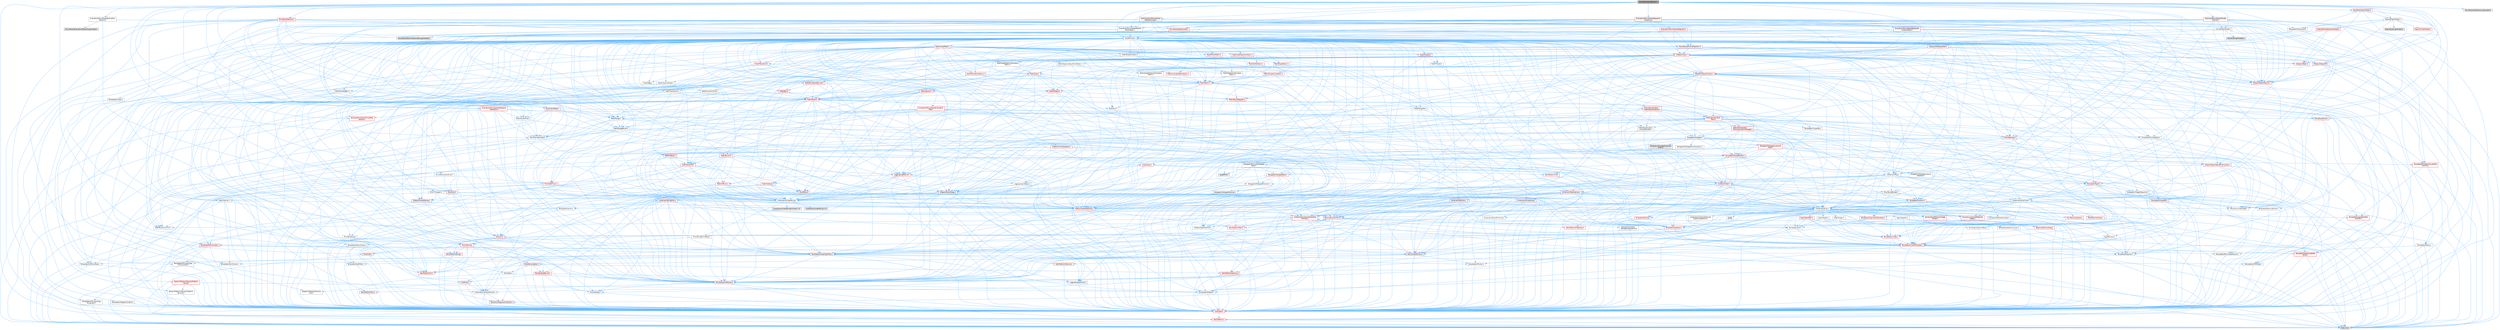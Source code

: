 digraph "MovieSceneSubSection.h"
{
 // INTERACTIVE_SVG=YES
 // LATEX_PDF_SIZE
  bgcolor="transparent";
  edge [fontname=Helvetica,fontsize=10,labelfontname=Helvetica,labelfontsize=10];
  node [fontname=Helvetica,fontsize=10,shape=box,height=0.2,width=0.4];
  Node1 [id="Node000001",label="MovieSceneSubSection.h",height=0.2,width=0.4,color="gray40", fillcolor="grey60", style="filled", fontcolor="black",tooltip=" "];
  Node1 -> Node2 [id="edge1_Node000001_Node000002",color="steelblue1",style="solid",tooltip=" "];
  Node2 [id="Node000002",label="Containers/Array.h",height=0.2,width=0.4,color="grey40", fillcolor="white", style="filled",URL="$df/dd0/Array_8h.html",tooltip=" "];
  Node2 -> Node3 [id="edge2_Node000002_Node000003",color="steelblue1",style="solid",tooltip=" "];
  Node3 [id="Node000003",label="CoreTypes.h",height=0.2,width=0.4,color="red", fillcolor="#FFF0F0", style="filled",URL="$dc/dec/CoreTypes_8h.html",tooltip=" "];
  Node3 -> Node4 [id="edge3_Node000003_Node000004",color="steelblue1",style="solid",tooltip=" "];
  Node4 [id="Node000004",label="HAL/Platform.h",height=0.2,width=0.4,color="red", fillcolor="#FFF0F0", style="filled",URL="$d9/dd0/Platform_8h.html",tooltip=" "];
  Node4 -> Node7 [id="edge4_Node000004_Node000007",color="steelblue1",style="solid",tooltip=" "];
  Node7 [id="Node000007",label="type_traits",height=0.2,width=0.4,color="grey60", fillcolor="#E0E0E0", style="filled",tooltip=" "];
  Node2 -> Node17 [id="edge5_Node000002_Node000017",color="steelblue1",style="solid",tooltip=" "];
  Node17 [id="Node000017",label="Misc/AssertionMacros.h",height=0.2,width=0.4,color="red", fillcolor="#FFF0F0", style="filled",URL="$d0/dfa/AssertionMacros_8h.html",tooltip=" "];
  Node17 -> Node3 [id="edge6_Node000017_Node000003",color="steelblue1",style="solid",tooltip=" "];
  Node17 -> Node4 [id="edge7_Node000017_Node000004",color="steelblue1",style="solid",tooltip=" "];
  Node17 -> Node18 [id="edge8_Node000017_Node000018",color="steelblue1",style="solid",tooltip=" "];
  Node18 [id="Node000018",label="HAL/PlatformMisc.h",height=0.2,width=0.4,color="red", fillcolor="#FFF0F0", style="filled",URL="$d0/df5/PlatformMisc_8h.html",tooltip=" "];
  Node18 -> Node3 [id="edge9_Node000018_Node000003",color="steelblue1",style="solid",tooltip=" "];
  Node17 -> Node54 [id="edge10_Node000017_Node000054",color="steelblue1",style="solid",tooltip=" "];
  Node54 [id="Node000054",label="Templates/EnableIf.h",height=0.2,width=0.4,color="grey40", fillcolor="white", style="filled",URL="$d7/d60/EnableIf_8h.html",tooltip=" "];
  Node54 -> Node3 [id="edge11_Node000054_Node000003",color="steelblue1",style="solid",tooltip=" "];
  Node17 -> Node60 [id="edge12_Node000017_Node000060",color="steelblue1",style="solid",tooltip=" "];
  Node60 [id="Node000060",label="Misc/VarArgs.h",height=0.2,width=0.4,color="grey40", fillcolor="white", style="filled",URL="$d5/d6f/VarArgs_8h.html",tooltip=" "];
  Node60 -> Node3 [id="edge13_Node000060_Node000003",color="steelblue1",style="solid",tooltip=" "];
  Node2 -> Node68 [id="edge14_Node000002_Node000068",color="steelblue1",style="solid",tooltip=" "];
  Node68 [id="Node000068",label="Misc/IntrusiveUnsetOptional\lState.h",height=0.2,width=0.4,color="red", fillcolor="#FFF0F0", style="filled",URL="$d2/d0a/IntrusiveUnsetOptionalState_8h.html",tooltip=" "];
  Node2 -> Node70 [id="edge15_Node000002_Node000070",color="steelblue1",style="solid",tooltip=" "];
  Node70 [id="Node000070",label="Misc/ReverseIterate.h",height=0.2,width=0.4,color="red", fillcolor="#FFF0F0", style="filled",URL="$db/de3/ReverseIterate_8h.html",tooltip=" "];
  Node70 -> Node4 [id="edge16_Node000070_Node000004",color="steelblue1",style="solid",tooltip=" "];
  Node2 -> Node72 [id="edge17_Node000002_Node000072",color="steelblue1",style="solid",tooltip=" "];
  Node72 [id="Node000072",label="HAL/UnrealMemory.h",height=0.2,width=0.4,color="red", fillcolor="#FFF0F0", style="filled",URL="$d9/d96/UnrealMemory_8h.html",tooltip=" "];
  Node72 -> Node3 [id="edge18_Node000072_Node000003",color="steelblue1",style="solid",tooltip=" "];
  Node72 -> Node76 [id="edge19_Node000072_Node000076",color="steelblue1",style="solid",tooltip=" "];
  Node76 [id="Node000076",label="HAL/MemoryBase.h",height=0.2,width=0.4,color="red", fillcolor="#FFF0F0", style="filled",URL="$d6/d9f/MemoryBase_8h.html",tooltip=" "];
  Node76 -> Node3 [id="edge20_Node000076_Node000003",color="steelblue1",style="solid",tooltip=" "];
  Node76 -> Node47 [id="edge21_Node000076_Node000047",color="steelblue1",style="solid",tooltip=" "];
  Node47 [id="Node000047",label="HAL/PlatformAtomics.h",height=0.2,width=0.4,color="red", fillcolor="#FFF0F0", style="filled",URL="$d3/d36/PlatformAtomics_8h.html",tooltip=" "];
  Node47 -> Node3 [id="edge22_Node000047_Node000003",color="steelblue1",style="solid",tooltip=" "];
  Node76 -> Node30 [id="edge23_Node000076_Node000030",color="steelblue1",style="solid",tooltip=" "];
  Node30 [id="Node000030",label="HAL/PlatformCrt.h",height=0.2,width=0.4,color="red", fillcolor="#FFF0F0", style="filled",URL="$d8/d75/PlatformCrt_8h.html",tooltip=" "];
  Node76 -> Node77 [id="edge24_Node000076_Node000077",color="steelblue1",style="solid",tooltip=" "];
  Node77 [id="Node000077",label="Misc/Exec.h",height=0.2,width=0.4,color="grey40", fillcolor="white", style="filled",URL="$de/ddb/Exec_8h.html",tooltip=" "];
  Node77 -> Node3 [id="edge25_Node000077_Node000003",color="steelblue1",style="solid",tooltip=" "];
  Node77 -> Node17 [id="edge26_Node000077_Node000017",color="steelblue1",style="solid",tooltip=" "];
  Node76 -> Node78 [id="edge27_Node000076_Node000078",color="steelblue1",style="solid",tooltip=" "];
  Node78 [id="Node000078",label="Misc/OutputDevice.h",height=0.2,width=0.4,color="red", fillcolor="#FFF0F0", style="filled",URL="$d7/d32/OutputDevice_8h.html",tooltip=" "];
  Node78 -> Node25 [id="edge28_Node000078_Node000025",color="steelblue1",style="solid",tooltip=" "];
  Node25 [id="Node000025",label="CoreFwd.h",height=0.2,width=0.4,color="red", fillcolor="#FFF0F0", style="filled",URL="$d1/d1e/CoreFwd_8h.html",tooltip=" "];
  Node25 -> Node3 [id="edge29_Node000025_Node000003",color="steelblue1",style="solid",tooltip=" "];
  Node25 -> Node26 [id="edge30_Node000025_Node000026",color="steelblue1",style="solid",tooltip=" "];
  Node26 [id="Node000026",label="Containers/ContainersFwd.h",height=0.2,width=0.4,color="grey40", fillcolor="white", style="filled",URL="$d4/d0a/ContainersFwd_8h.html",tooltip=" "];
  Node26 -> Node4 [id="edge31_Node000026_Node000004",color="steelblue1",style="solid",tooltip=" "];
  Node26 -> Node3 [id="edge32_Node000026_Node000003",color="steelblue1",style="solid",tooltip=" "];
  Node26 -> Node23 [id="edge33_Node000026_Node000023",color="steelblue1",style="solid",tooltip=" "];
  Node23 [id="Node000023",label="Traits/IsContiguousContainer.h",height=0.2,width=0.4,color="red", fillcolor="#FFF0F0", style="filled",URL="$d5/d3c/IsContiguousContainer_8h.html",tooltip=" "];
  Node23 -> Node3 [id="edge34_Node000023_Node000003",color="steelblue1",style="solid",tooltip=" "];
  Node25 -> Node28 [id="edge35_Node000025_Node000028",color="steelblue1",style="solid",tooltip=" "];
  Node28 [id="Node000028",label="UObject/UObjectHierarchy\lFwd.h",height=0.2,width=0.4,color="grey40", fillcolor="white", style="filled",URL="$d3/d13/UObjectHierarchyFwd_8h.html",tooltip=" "];
  Node78 -> Node3 [id="edge36_Node000078_Node000003",color="steelblue1",style="solid",tooltip=" "];
  Node78 -> Node79 [id="edge37_Node000078_Node000079",color="steelblue1",style="solid",tooltip=" "];
  Node79 [id="Node000079",label="Logging/LogVerbosity.h",height=0.2,width=0.4,color="grey40", fillcolor="white", style="filled",URL="$d2/d8f/LogVerbosity_8h.html",tooltip=" "];
  Node79 -> Node3 [id="edge38_Node000079_Node000003",color="steelblue1",style="solid",tooltip=" "];
  Node78 -> Node60 [id="edge39_Node000078_Node000060",color="steelblue1",style="solid",tooltip=" "];
  Node72 -> Node89 [id="edge40_Node000072_Node000089",color="steelblue1",style="solid",tooltip=" "];
  Node89 [id="Node000089",label="HAL/PlatformMemory.h",height=0.2,width=0.4,color="red", fillcolor="#FFF0F0", style="filled",URL="$de/d68/PlatformMemory_8h.html",tooltip=" "];
  Node89 -> Node3 [id="edge41_Node000089_Node000003",color="steelblue1",style="solid",tooltip=" "];
  Node72 -> Node92 [id="edge42_Node000072_Node000092",color="steelblue1",style="solid",tooltip=" "];
  Node92 [id="Node000092",label="Templates/IsPointer.h",height=0.2,width=0.4,color="grey40", fillcolor="white", style="filled",URL="$d7/d05/IsPointer_8h.html",tooltip=" "];
  Node92 -> Node3 [id="edge43_Node000092_Node000003",color="steelblue1",style="solid",tooltip=" "];
  Node2 -> Node93 [id="edge44_Node000002_Node000093",color="steelblue1",style="solid",tooltip=" "];
  Node93 [id="Node000093",label="Templates/UnrealTypeTraits.h",height=0.2,width=0.4,color="red", fillcolor="#FFF0F0", style="filled",URL="$d2/d2d/UnrealTypeTraits_8h.html",tooltip=" "];
  Node93 -> Node3 [id="edge45_Node000093_Node000003",color="steelblue1",style="solid",tooltip=" "];
  Node93 -> Node92 [id="edge46_Node000093_Node000092",color="steelblue1",style="solid",tooltip=" "];
  Node93 -> Node17 [id="edge47_Node000093_Node000017",color="steelblue1",style="solid",tooltip=" "];
  Node93 -> Node85 [id="edge48_Node000093_Node000085",color="steelblue1",style="solid",tooltip=" "];
  Node85 [id="Node000085",label="Templates/AndOrNot.h",height=0.2,width=0.4,color="grey40", fillcolor="white", style="filled",URL="$db/d0a/AndOrNot_8h.html",tooltip=" "];
  Node85 -> Node3 [id="edge49_Node000085_Node000003",color="steelblue1",style="solid",tooltip=" "];
  Node93 -> Node54 [id="edge50_Node000093_Node000054",color="steelblue1",style="solid",tooltip=" "];
  Node93 -> Node94 [id="edge51_Node000093_Node000094",color="steelblue1",style="solid",tooltip=" "];
  Node94 [id="Node000094",label="Templates/IsArithmetic.h",height=0.2,width=0.4,color="grey40", fillcolor="white", style="filled",URL="$d2/d5d/IsArithmetic_8h.html",tooltip=" "];
  Node94 -> Node3 [id="edge52_Node000094_Node000003",color="steelblue1",style="solid",tooltip=" "];
  Node93 -> Node96 [id="edge53_Node000093_Node000096",color="steelblue1",style="solid",tooltip=" "];
  Node96 [id="Node000096",label="Templates/IsPODType.h",height=0.2,width=0.4,color="grey40", fillcolor="white", style="filled",URL="$d7/db1/IsPODType_8h.html",tooltip=" "];
  Node96 -> Node3 [id="edge54_Node000096_Node000003",color="steelblue1",style="solid",tooltip=" "];
  Node93 -> Node97 [id="edge55_Node000093_Node000097",color="steelblue1",style="solid",tooltip=" "];
  Node97 [id="Node000097",label="Templates/IsUECoreType.h",height=0.2,width=0.4,color="grey40", fillcolor="white", style="filled",URL="$d1/db8/IsUECoreType_8h.html",tooltip=" "];
  Node97 -> Node3 [id="edge56_Node000097_Node000003",color="steelblue1",style="solid",tooltip=" "];
  Node97 -> Node7 [id="edge57_Node000097_Node000007",color="steelblue1",style="solid",tooltip=" "];
  Node93 -> Node86 [id="edge58_Node000093_Node000086",color="steelblue1",style="solid",tooltip=" "];
  Node86 [id="Node000086",label="Templates/IsTriviallyCopy\lConstructible.h",height=0.2,width=0.4,color="grey40", fillcolor="white", style="filled",URL="$d3/d78/IsTriviallyCopyConstructible_8h.html",tooltip=" "];
  Node86 -> Node3 [id="edge59_Node000086_Node000003",color="steelblue1",style="solid",tooltip=" "];
  Node86 -> Node7 [id="edge60_Node000086_Node000007",color="steelblue1",style="solid",tooltip=" "];
  Node2 -> Node98 [id="edge61_Node000002_Node000098",color="steelblue1",style="solid",tooltip=" "];
  Node98 [id="Node000098",label="Templates/UnrealTemplate.h",height=0.2,width=0.4,color="red", fillcolor="#FFF0F0", style="filled",URL="$d4/d24/UnrealTemplate_8h.html",tooltip=" "];
  Node98 -> Node3 [id="edge62_Node000098_Node000003",color="steelblue1",style="solid",tooltip=" "];
  Node98 -> Node92 [id="edge63_Node000098_Node000092",color="steelblue1",style="solid",tooltip=" "];
  Node98 -> Node72 [id="edge64_Node000098_Node000072",color="steelblue1",style="solid",tooltip=" "];
  Node98 -> Node93 [id="edge65_Node000098_Node000093",color="steelblue1",style="solid",tooltip=" "];
  Node98 -> Node101 [id="edge66_Node000098_Node000101",color="steelblue1",style="solid",tooltip=" "];
  Node101 [id="Node000101",label="Templates/RemoveReference.h",height=0.2,width=0.4,color="grey40", fillcolor="white", style="filled",URL="$da/dbe/RemoveReference_8h.html",tooltip=" "];
  Node101 -> Node3 [id="edge67_Node000101_Node000003",color="steelblue1",style="solid",tooltip=" "];
  Node98 -> Node62 [id="edge68_Node000098_Node000062",color="steelblue1",style="solid",tooltip=" "];
  Node62 [id="Node000062",label="Templates/Requires.h",height=0.2,width=0.4,color="grey40", fillcolor="white", style="filled",URL="$dc/d96/Requires_8h.html",tooltip=" "];
  Node62 -> Node54 [id="edge69_Node000062_Node000054",color="steelblue1",style="solid",tooltip=" "];
  Node62 -> Node7 [id="edge70_Node000062_Node000007",color="steelblue1",style="solid",tooltip=" "];
  Node98 -> Node102 [id="edge71_Node000098_Node000102",color="steelblue1",style="solid",tooltip=" "];
  Node102 [id="Node000102",label="Templates/TypeCompatible\lBytes.h",height=0.2,width=0.4,color="red", fillcolor="#FFF0F0", style="filled",URL="$df/d0a/TypeCompatibleBytes_8h.html",tooltip=" "];
  Node102 -> Node3 [id="edge72_Node000102_Node000003",color="steelblue1",style="solid",tooltip=" "];
  Node102 -> Node7 [id="edge73_Node000102_Node000007",color="steelblue1",style="solid",tooltip=" "];
  Node98 -> Node23 [id="edge74_Node000098_Node000023",color="steelblue1",style="solid",tooltip=" "];
  Node98 -> Node7 [id="edge75_Node000098_Node000007",color="steelblue1",style="solid",tooltip=" "];
  Node2 -> Node104 [id="edge76_Node000002_Node000104",color="steelblue1",style="solid",tooltip=" "];
  Node104 [id="Node000104",label="Containers/AllowShrinking.h",height=0.2,width=0.4,color="grey40", fillcolor="white", style="filled",URL="$d7/d1a/AllowShrinking_8h.html",tooltip=" "];
  Node104 -> Node3 [id="edge77_Node000104_Node000003",color="steelblue1",style="solid",tooltip=" "];
  Node2 -> Node105 [id="edge78_Node000002_Node000105",color="steelblue1",style="solid",tooltip=" "];
  Node105 [id="Node000105",label="Containers/ContainerAllocation\lPolicies.h",height=0.2,width=0.4,color="red", fillcolor="#FFF0F0", style="filled",URL="$d7/dff/ContainerAllocationPolicies_8h.html",tooltip=" "];
  Node105 -> Node3 [id="edge79_Node000105_Node000003",color="steelblue1",style="solid",tooltip=" "];
  Node105 -> Node105 [id="edge80_Node000105_Node000105",color="steelblue1",style="solid",tooltip=" "];
  Node105 -> Node107 [id="edge81_Node000105_Node000107",color="steelblue1",style="solid",tooltip=" "];
  Node107 [id="Node000107",label="HAL/PlatformMath.h",height=0.2,width=0.4,color="red", fillcolor="#FFF0F0", style="filled",URL="$dc/d53/PlatformMath_8h.html",tooltip=" "];
  Node107 -> Node3 [id="edge82_Node000107_Node000003",color="steelblue1",style="solid",tooltip=" "];
  Node105 -> Node72 [id="edge83_Node000105_Node000072",color="steelblue1",style="solid",tooltip=" "];
  Node105 -> Node40 [id="edge84_Node000105_Node000040",color="steelblue1",style="solid",tooltip=" "];
  Node40 [id="Node000040",label="Math/NumericLimits.h",height=0.2,width=0.4,color="grey40", fillcolor="white", style="filled",URL="$df/d1b/NumericLimits_8h.html",tooltip=" "];
  Node40 -> Node3 [id="edge85_Node000040_Node000003",color="steelblue1",style="solid",tooltip=" "];
  Node105 -> Node17 [id="edge86_Node000105_Node000017",color="steelblue1",style="solid",tooltip=" "];
  Node105 -> Node116 [id="edge87_Node000105_Node000116",color="steelblue1",style="solid",tooltip=" "];
  Node116 [id="Node000116",label="Templates/MemoryOps.h",height=0.2,width=0.4,color="red", fillcolor="#FFF0F0", style="filled",URL="$db/dea/MemoryOps_8h.html",tooltip=" "];
  Node116 -> Node3 [id="edge88_Node000116_Node000003",color="steelblue1",style="solid",tooltip=" "];
  Node116 -> Node72 [id="edge89_Node000116_Node000072",color="steelblue1",style="solid",tooltip=" "];
  Node116 -> Node87 [id="edge90_Node000116_Node000087",color="steelblue1",style="solid",tooltip=" "];
  Node87 [id="Node000087",label="Templates/IsTriviallyCopy\lAssignable.h",height=0.2,width=0.4,color="grey40", fillcolor="white", style="filled",URL="$d2/df2/IsTriviallyCopyAssignable_8h.html",tooltip=" "];
  Node87 -> Node3 [id="edge91_Node000087_Node000003",color="steelblue1",style="solid",tooltip=" "];
  Node87 -> Node7 [id="edge92_Node000087_Node000007",color="steelblue1",style="solid",tooltip=" "];
  Node116 -> Node86 [id="edge93_Node000116_Node000086",color="steelblue1",style="solid",tooltip=" "];
  Node116 -> Node62 [id="edge94_Node000116_Node000062",color="steelblue1",style="solid",tooltip=" "];
  Node116 -> Node93 [id="edge95_Node000116_Node000093",color="steelblue1",style="solid",tooltip=" "];
  Node116 -> Node7 [id="edge96_Node000116_Node000007",color="steelblue1",style="solid",tooltip=" "];
  Node105 -> Node102 [id="edge97_Node000105_Node000102",color="steelblue1",style="solid",tooltip=" "];
  Node105 -> Node7 [id="edge98_Node000105_Node000007",color="steelblue1",style="solid",tooltip=" "];
  Node2 -> Node117 [id="edge99_Node000002_Node000117",color="steelblue1",style="solid",tooltip=" "];
  Node117 [id="Node000117",label="Containers/ContainerElement\lTypeCompatibility.h",height=0.2,width=0.4,color="grey40", fillcolor="white", style="filled",URL="$df/ddf/ContainerElementTypeCompatibility_8h.html",tooltip=" "];
  Node117 -> Node3 [id="edge100_Node000117_Node000003",color="steelblue1",style="solid",tooltip=" "];
  Node117 -> Node93 [id="edge101_Node000117_Node000093",color="steelblue1",style="solid",tooltip=" "];
  Node2 -> Node118 [id="edge102_Node000002_Node000118",color="steelblue1",style="solid",tooltip=" "];
  Node118 [id="Node000118",label="Serialization/Archive.h",height=0.2,width=0.4,color="red", fillcolor="#FFF0F0", style="filled",URL="$d7/d3b/Archive_8h.html",tooltip=" "];
  Node118 -> Node25 [id="edge103_Node000118_Node000025",color="steelblue1",style="solid",tooltip=" "];
  Node118 -> Node3 [id="edge104_Node000118_Node000003",color="steelblue1",style="solid",tooltip=" "];
  Node118 -> Node119 [id="edge105_Node000118_Node000119",color="steelblue1",style="solid",tooltip=" "];
  Node119 [id="Node000119",label="HAL/PlatformProperties.h",height=0.2,width=0.4,color="red", fillcolor="#FFF0F0", style="filled",URL="$d9/db0/PlatformProperties_8h.html",tooltip=" "];
  Node119 -> Node3 [id="edge106_Node000119_Node000003",color="steelblue1",style="solid",tooltip=" "];
  Node118 -> Node122 [id="edge107_Node000118_Node000122",color="steelblue1",style="solid",tooltip=" "];
  Node122 [id="Node000122",label="Internationalization\l/TextNamespaceFwd.h",height=0.2,width=0.4,color="grey40", fillcolor="white", style="filled",URL="$d8/d97/TextNamespaceFwd_8h.html",tooltip=" "];
  Node122 -> Node3 [id="edge108_Node000122_Node000003",color="steelblue1",style="solid",tooltip=" "];
  Node118 -> Node17 [id="edge109_Node000118_Node000017",color="steelblue1",style="solid",tooltip=" "];
  Node118 -> Node123 [id="edge110_Node000118_Node000123",color="steelblue1",style="solid",tooltip=" "];
  Node123 [id="Node000123",label="Misc/EngineVersionBase.h",height=0.2,width=0.4,color="grey40", fillcolor="white", style="filled",URL="$d5/d2b/EngineVersionBase_8h.html",tooltip=" "];
  Node123 -> Node3 [id="edge111_Node000123_Node000003",color="steelblue1",style="solid",tooltip=" "];
  Node118 -> Node60 [id="edge112_Node000118_Node000060",color="steelblue1",style="solid",tooltip=" "];
  Node118 -> Node54 [id="edge113_Node000118_Node000054",color="steelblue1",style="solid",tooltip=" "];
  Node118 -> Node126 [id="edge114_Node000118_Node000126",color="steelblue1",style="solid",tooltip=" "];
  Node126 [id="Node000126",label="Templates/IsEnumClass.h",height=0.2,width=0.4,color="grey40", fillcolor="white", style="filled",URL="$d7/d15/IsEnumClass_8h.html",tooltip=" "];
  Node126 -> Node3 [id="edge115_Node000126_Node000003",color="steelblue1",style="solid",tooltip=" "];
  Node126 -> Node85 [id="edge116_Node000126_Node000085",color="steelblue1",style="solid",tooltip=" "];
  Node118 -> Node98 [id="edge117_Node000118_Node000098",color="steelblue1",style="solid",tooltip=" "];
  Node118 -> Node127 [id="edge118_Node000118_Node000127",color="steelblue1",style="solid",tooltip=" "];
  Node127 [id="Node000127",label="UObject/ObjectVersion.h",height=0.2,width=0.4,color="grey40", fillcolor="white", style="filled",URL="$da/d63/ObjectVersion_8h.html",tooltip=" "];
  Node127 -> Node3 [id="edge119_Node000127_Node000003",color="steelblue1",style="solid",tooltip=" "];
  Node2 -> Node128 [id="edge120_Node000002_Node000128",color="steelblue1",style="solid",tooltip=" "];
  Node128 [id="Node000128",label="Serialization/MemoryImage\lWriter.h",height=0.2,width=0.4,color="red", fillcolor="#FFF0F0", style="filled",URL="$d0/d08/MemoryImageWriter_8h.html",tooltip=" "];
  Node128 -> Node3 [id="edge121_Node000128_Node000003",color="steelblue1",style="solid",tooltip=" "];
  Node2 -> Node142 [id="edge122_Node000002_Node000142",color="steelblue1",style="solid",tooltip=" "];
  Node142 [id="Node000142",label="Algo/Heapify.h",height=0.2,width=0.4,color="grey40", fillcolor="white", style="filled",URL="$d0/d2a/Heapify_8h.html",tooltip=" "];
  Node142 -> Node143 [id="edge123_Node000142_Node000143",color="steelblue1",style="solid",tooltip=" "];
  Node143 [id="Node000143",label="Algo/Impl/BinaryHeap.h",height=0.2,width=0.4,color="red", fillcolor="#FFF0F0", style="filled",URL="$d7/da3/Algo_2Impl_2BinaryHeap_8h.html",tooltip=" "];
  Node143 -> Node144 [id="edge124_Node000143_Node000144",color="steelblue1",style="solid",tooltip=" "];
  Node144 [id="Node000144",label="Templates/Invoke.h",height=0.2,width=0.4,color="red", fillcolor="#FFF0F0", style="filled",URL="$d7/deb/Invoke_8h.html",tooltip=" "];
  Node144 -> Node3 [id="edge125_Node000144_Node000003",color="steelblue1",style="solid",tooltip=" "];
  Node144 -> Node98 [id="edge126_Node000144_Node000098",color="steelblue1",style="solid",tooltip=" "];
  Node144 -> Node7 [id="edge127_Node000144_Node000007",color="steelblue1",style="solid",tooltip=" "];
  Node143 -> Node7 [id="edge128_Node000143_Node000007",color="steelblue1",style="solid",tooltip=" "];
  Node142 -> Node148 [id="edge129_Node000142_Node000148",color="steelblue1",style="solid",tooltip=" "];
  Node148 [id="Node000148",label="Templates/IdentityFunctor.h",height=0.2,width=0.4,color="grey40", fillcolor="white", style="filled",URL="$d7/d2e/IdentityFunctor_8h.html",tooltip=" "];
  Node148 -> Node4 [id="edge130_Node000148_Node000004",color="steelblue1",style="solid",tooltip=" "];
  Node142 -> Node144 [id="edge131_Node000142_Node000144",color="steelblue1",style="solid",tooltip=" "];
  Node142 -> Node149 [id="edge132_Node000142_Node000149",color="steelblue1",style="solid",tooltip=" "];
  Node149 [id="Node000149",label="Templates/Less.h",height=0.2,width=0.4,color="grey40", fillcolor="white", style="filled",URL="$de/dc8/Less_8h.html",tooltip=" "];
  Node149 -> Node3 [id="edge133_Node000149_Node000003",color="steelblue1",style="solid",tooltip=" "];
  Node149 -> Node98 [id="edge134_Node000149_Node000098",color="steelblue1",style="solid",tooltip=" "];
  Node142 -> Node98 [id="edge135_Node000142_Node000098",color="steelblue1",style="solid",tooltip=" "];
  Node2 -> Node150 [id="edge136_Node000002_Node000150",color="steelblue1",style="solid",tooltip=" "];
  Node150 [id="Node000150",label="Algo/HeapSort.h",height=0.2,width=0.4,color="grey40", fillcolor="white", style="filled",URL="$d3/d92/HeapSort_8h.html",tooltip=" "];
  Node150 -> Node143 [id="edge137_Node000150_Node000143",color="steelblue1",style="solid",tooltip=" "];
  Node150 -> Node148 [id="edge138_Node000150_Node000148",color="steelblue1",style="solid",tooltip=" "];
  Node150 -> Node149 [id="edge139_Node000150_Node000149",color="steelblue1",style="solid",tooltip=" "];
  Node150 -> Node98 [id="edge140_Node000150_Node000098",color="steelblue1",style="solid",tooltip=" "];
  Node2 -> Node151 [id="edge141_Node000002_Node000151",color="steelblue1",style="solid",tooltip=" "];
  Node151 [id="Node000151",label="Algo/IsHeap.h",height=0.2,width=0.4,color="grey40", fillcolor="white", style="filled",URL="$de/d32/IsHeap_8h.html",tooltip=" "];
  Node151 -> Node143 [id="edge142_Node000151_Node000143",color="steelblue1",style="solid",tooltip=" "];
  Node151 -> Node148 [id="edge143_Node000151_Node000148",color="steelblue1",style="solid",tooltip=" "];
  Node151 -> Node144 [id="edge144_Node000151_Node000144",color="steelblue1",style="solid",tooltip=" "];
  Node151 -> Node149 [id="edge145_Node000151_Node000149",color="steelblue1",style="solid",tooltip=" "];
  Node151 -> Node98 [id="edge146_Node000151_Node000098",color="steelblue1",style="solid",tooltip=" "];
  Node2 -> Node143 [id="edge147_Node000002_Node000143",color="steelblue1",style="solid",tooltip=" "];
  Node2 -> Node152 [id="edge148_Node000002_Node000152",color="steelblue1",style="solid",tooltip=" "];
  Node152 [id="Node000152",label="Algo/StableSort.h",height=0.2,width=0.4,color="red", fillcolor="#FFF0F0", style="filled",URL="$d7/d3c/StableSort_8h.html",tooltip=" "];
  Node152 -> Node148 [id="edge149_Node000152_Node000148",color="steelblue1",style="solid",tooltip=" "];
  Node152 -> Node144 [id="edge150_Node000152_Node000144",color="steelblue1",style="solid",tooltip=" "];
  Node152 -> Node149 [id="edge151_Node000152_Node000149",color="steelblue1",style="solid",tooltip=" "];
  Node152 -> Node98 [id="edge152_Node000152_Node000098",color="steelblue1",style="solid",tooltip=" "];
  Node2 -> Node155 [id="edge153_Node000002_Node000155",color="steelblue1",style="solid",tooltip=" "];
  Node155 [id="Node000155",label="Concepts/GetTypeHashable.h",height=0.2,width=0.4,color="grey40", fillcolor="white", style="filled",URL="$d3/da2/GetTypeHashable_8h.html",tooltip=" "];
  Node155 -> Node3 [id="edge154_Node000155_Node000003",color="steelblue1",style="solid",tooltip=" "];
  Node155 -> Node133 [id="edge155_Node000155_Node000133",color="steelblue1",style="solid",tooltip=" "];
  Node133 [id="Node000133",label="Templates/TypeHash.h",height=0.2,width=0.4,color="red", fillcolor="#FFF0F0", style="filled",URL="$d1/d62/TypeHash_8h.html",tooltip=" "];
  Node133 -> Node3 [id="edge156_Node000133_Node000003",color="steelblue1",style="solid",tooltip=" "];
  Node133 -> Node62 [id="edge157_Node000133_Node000062",color="steelblue1",style="solid",tooltip=" "];
  Node133 -> Node134 [id="edge158_Node000133_Node000134",color="steelblue1",style="solid",tooltip=" "];
  Node134 [id="Node000134",label="Misc/Crc.h",height=0.2,width=0.4,color="red", fillcolor="#FFF0F0", style="filled",URL="$d4/dd2/Crc_8h.html",tooltip=" "];
  Node134 -> Node3 [id="edge159_Node000134_Node000003",color="steelblue1",style="solid",tooltip=" "];
  Node134 -> Node74 [id="edge160_Node000134_Node000074",color="steelblue1",style="solid",tooltip=" "];
  Node74 [id="Node000074",label="HAL/PlatformString.h",height=0.2,width=0.4,color="red", fillcolor="#FFF0F0", style="filled",URL="$db/db5/PlatformString_8h.html",tooltip=" "];
  Node74 -> Node3 [id="edge161_Node000074_Node000003",color="steelblue1",style="solid",tooltip=" "];
  Node134 -> Node17 [id="edge162_Node000134_Node000017",color="steelblue1",style="solid",tooltip=" "];
  Node134 -> Node135 [id="edge163_Node000134_Node000135",color="steelblue1",style="solid",tooltip=" "];
  Node135 [id="Node000135",label="Misc/CString.h",height=0.2,width=0.4,color="red", fillcolor="#FFF0F0", style="filled",URL="$d2/d49/CString_8h.html",tooltip=" "];
  Node135 -> Node3 [id="edge164_Node000135_Node000003",color="steelblue1",style="solid",tooltip=" "];
  Node135 -> Node30 [id="edge165_Node000135_Node000030",color="steelblue1",style="solid",tooltip=" "];
  Node135 -> Node74 [id="edge166_Node000135_Node000074",color="steelblue1",style="solid",tooltip=" "];
  Node135 -> Node17 [id="edge167_Node000135_Node000017",color="steelblue1",style="solid",tooltip=" "];
  Node135 -> Node136 [id="edge168_Node000135_Node000136",color="steelblue1",style="solid",tooltip=" "];
  Node136 [id="Node000136",label="Misc/Char.h",height=0.2,width=0.4,color="red", fillcolor="#FFF0F0", style="filled",URL="$d0/d58/Char_8h.html",tooltip=" "];
  Node136 -> Node3 [id="edge169_Node000136_Node000003",color="steelblue1",style="solid",tooltip=" "];
  Node136 -> Node7 [id="edge170_Node000136_Node000007",color="steelblue1",style="solid",tooltip=" "];
  Node135 -> Node60 [id="edge171_Node000135_Node000060",color="steelblue1",style="solid",tooltip=" "];
  Node134 -> Node136 [id="edge172_Node000134_Node000136",color="steelblue1",style="solid",tooltip=" "];
  Node134 -> Node93 [id="edge173_Node000134_Node000093",color="steelblue1",style="solid",tooltip=" "];
  Node133 -> Node7 [id="edge174_Node000133_Node000007",color="steelblue1",style="solid",tooltip=" "];
  Node2 -> Node148 [id="edge175_Node000002_Node000148",color="steelblue1",style="solid",tooltip=" "];
  Node2 -> Node144 [id="edge176_Node000002_Node000144",color="steelblue1",style="solid",tooltip=" "];
  Node2 -> Node149 [id="edge177_Node000002_Node000149",color="steelblue1",style="solid",tooltip=" "];
  Node2 -> Node156 [id="edge178_Node000002_Node000156",color="steelblue1",style="solid",tooltip=" "];
  Node156 [id="Node000156",label="Templates/LosesQualifiers\lFromTo.h",height=0.2,width=0.4,color="red", fillcolor="#FFF0F0", style="filled",URL="$d2/db3/LosesQualifiersFromTo_8h.html",tooltip=" "];
  Node156 -> Node7 [id="edge179_Node000156_Node000007",color="steelblue1",style="solid",tooltip=" "];
  Node2 -> Node62 [id="edge180_Node000002_Node000062",color="steelblue1",style="solid",tooltip=" "];
  Node2 -> Node157 [id="edge181_Node000002_Node000157",color="steelblue1",style="solid",tooltip=" "];
  Node157 [id="Node000157",label="Templates/Sorting.h",height=0.2,width=0.4,color="red", fillcolor="#FFF0F0", style="filled",URL="$d3/d9e/Sorting_8h.html",tooltip=" "];
  Node157 -> Node3 [id="edge182_Node000157_Node000003",color="steelblue1",style="solid",tooltip=" "];
  Node157 -> Node107 [id="edge183_Node000157_Node000107",color="steelblue1",style="solid",tooltip=" "];
  Node157 -> Node149 [id="edge184_Node000157_Node000149",color="steelblue1",style="solid",tooltip=" "];
  Node2 -> Node161 [id="edge185_Node000002_Node000161",color="steelblue1",style="solid",tooltip=" "];
  Node161 [id="Node000161",label="Templates/AlignmentTemplates.h",height=0.2,width=0.4,color="red", fillcolor="#FFF0F0", style="filled",URL="$dd/d32/AlignmentTemplates_8h.html",tooltip=" "];
  Node161 -> Node3 [id="edge186_Node000161_Node000003",color="steelblue1",style="solid",tooltip=" "];
  Node161 -> Node92 [id="edge187_Node000161_Node000092",color="steelblue1",style="solid",tooltip=" "];
  Node2 -> Node21 [id="edge188_Node000002_Node000021",color="steelblue1",style="solid",tooltip=" "];
  Node21 [id="Node000021",label="Traits/ElementType.h",height=0.2,width=0.4,color="red", fillcolor="#FFF0F0", style="filled",URL="$d5/d4f/ElementType_8h.html",tooltip=" "];
  Node21 -> Node4 [id="edge189_Node000021_Node000004",color="steelblue1",style="solid",tooltip=" "];
  Node21 -> Node7 [id="edge190_Node000021_Node000007",color="steelblue1",style="solid",tooltip=" "];
  Node2 -> Node113 [id="edge191_Node000002_Node000113",color="steelblue1",style="solid",tooltip=" "];
  Node113 [id="Node000113",label="limits",height=0.2,width=0.4,color="grey60", fillcolor="#E0E0E0", style="filled",tooltip=" "];
  Node2 -> Node7 [id="edge192_Node000002_Node000007",color="steelblue1",style="solid",tooltip=" "];
  Node1 -> Node162 [id="edge193_Node000001_Node000162",color="steelblue1",style="solid",tooltip=" "];
  Node162 [id="Node000162",label="Containers/UnrealString.h",height=0.2,width=0.4,color="grey40", fillcolor="white", style="filled",URL="$d5/dba/UnrealString_8h.html",tooltip=" "];
  Node162 -> Node163 [id="edge194_Node000162_Node000163",color="steelblue1",style="solid",tooltip=" "];
  Node163 [id="Node000163",label="Containers/UnrealStringIncludes.h.inl",height=0.2,width=0.4,color="grey60", fillcolor="#E0E0E0", style="filled",tooltip=" "];
  Node162 -> Node164 [id="edge195_Node000162_Node000164",color="steelblue1",style="solid",tooltip=" "];
  Node164 [id="Node000164",label="Containers/UnrealString.h.inl",height=0.2,width=0.4,color="grey60", fillcolor="#E0E0E0", style="filled",tooltip=" "];
  Node162 -> Node165 [id="edge196_Node000162_Node000165",color="steelblue1",style="solid",tooltip=" "];
  Node165 [id="Node000165",label="Misc/StringFormatArg.h",height=0.2,width=0.4,color="grey40", fillcolor="white", style="filled",URL="$d2/d16/StringFormatArg_8h.html",tooltip=" "];
  Node165 -> Node26 [id="edge197_Node000165_Node000026",color="steelblue1",style="solid",tooltip=" "];
  Node1 -> Node166 [id="edge198_Node000001_Node000166",color="steelblue1",style="solid",tooltip=" "];
  Node166 [id="Node000166",label="CoreMinimal.h",height=0.2,width=0.4,color="grey40", fillcolor="white", style="filled",URL="$d7/d67/CoreMinimal_8h.html",tooltip=" "];
  Node166 -> Node3 [id="edge199_Node000166_Node000003",color="steelblue1",style="solid",tooltip=" "];
  Node166 -> Node25 [id="edge200_Node000166_Node000025",color="steelblue1",style="solid",tooltip=" "];
  Node166 -> Node28 [id="edge201_Node000166_Node000028",color="steelblue1",style="solid",tooltip=" "];
  Node166 -> Node26 [id="edge202_Node000166_Node000026",color="steelblue1",style="solid",tooltip=" "];
  Node166 -> Node60 [id="edge203_Node000166_Node000060",color="steelblue1",style="solid",tooltip=" "];
  Node166 -> Node79 [id="edge204_Node000166_Node000079",color="steelblue1",style="solid",tooltip=" "];
  Node166 -> Node78 [id="edge205_Node000166_Node000078",color="steelblue1",style="solid",tooltip=" "];
  Node166 -> Node30 [id="edge206_Node000166_Node000030",color="steelblue1",style="solid",tooltip=" "];
  Node166 -> Node18 [id="edge207_Node000166_Node000018",color="steelblue1",style="solid",tooltip=" "];
  Node166 -> Node17 [id="edge208_Node000166_Node000017",color="steelblue1",style="solid",tooltip=" "];
  Node166 -> Node92 [id="edge209_Node000166_Node000092",color="steelblue1",style="solid",tooltip=" "];
  Node166 -> Node89 [id="edge210_Node000166_Node000089",color="steelblue1",style="solid",tooltip=" "];
  Node166 -> Node47 [id="edge211_Node000166_Node000047",color="steelblue1",style="solid",tooltip=" "];
  Node166 -> Node77 [id="edge212_Node000166_Node000077",color="steelblue1",style="solid",tooltip=" "];
  Node166 -> Node76 [id="edge213_Node000166_Node000076",color="steelblue1",style="solid",tooltip=" "];
  Node166 -> Node72 [id="edge214_Node000166_Node000072",color="steelblue1",style="solid",tooltip=" "];
  Node166 -> Node94 [id="edge215_Node000166_Node000094",color="steelblue1",style="solid",tooltip=" "];
  Node166 -> Node85 [id="edge216_Node000166_Node000085",color="steelblue1",style="solid",tooltip=" "];
  Node166 -> Node96 [id="edge217_Node000166_Node000096",color="steelblue1",style="solid",tooltip=" "];
  Node166 -> Node97 [id="edge218_Node000166_Node000097",color="steelblue1",style="solid",tooltip=" "];
  Node166 -> Node86 [id="edge219_Node000166_Node000086",color="steelblue1",style="solid",tooltip=" "];
  Node166 -> Node93 [id="edge220_Node000166_Node000093",color="steelblue1",style="solid",tooltip=" "];
  Node166 -> Node54 [id="edge221_Node000166_Node000054",color="steelblue1",style="solid",tooltip=" "];
  Node166 -> Node101 [id="edge222_Node000166_Node000101",color="steelblue1",style="solid",tooltip=" "];
  Node166 -> Node167 [id="edge223_Node000166_Node000167",color="steelblue1",style="solid",tooltip=" "];
  Node167 [id="Node000167",label="Templates/IntegralConstant.h",height=0.2,width=0.4,color="grey40", fillcolor="white", style="filled",URL="$db/d1b/IntegralConstant_8h.html",tooltip=" "];
  Node167 -> Node3 [id="edge224_Node000167_Node000003",color="steelblue1",style="solid",tooltip=" "];
  Node166 -> Node168 [id="edge225_Node000166_Node000168",color="steelblue1",style="solid",tooltip=" "];
  Node168 [id="Node000168",label="Templates/IsClass.h",height=0.2,width=0.4,color="grey40", fillcolor="white", style="filled",URL="$db/dcb/IsClass_8h.html",tooltip=" "];
  Node168 -> Node3 [id="edge226_Node000168_Node000003",color="steelblue1",style="solid",tooltip=" "];
  Node166 -> Node102 [id="edge227_Node000166_Node000102",color="steelblue1",style="solid",tooltip=" "];
  Node166 -> Node23 [id="edge228_Node000166_Node000023",color="steelblue1",style="solid",tooltip=" "];
  Node166 -> Node98 [id="edge229_Node000166_Node000098",color="steelblue1",style="solid",tooltip=" "];
  Node166 -> Node40 [id="edge230_Node000166_Node000040",color="steelblue1",style="solid",tooltip=" "];
  Node166 -> Node107 [id="edge231_Node000166_Node000107",color="steelblue1",style="solid",tooltip=" "];
  Node166 -> Node87 [id="edge232_Node000166_Node000087",color="steelblue1",style="solid",tooltip=" "];
  Node166 -> Node116 [id="edge233_Node000166_Node000116",color="steelblue1",style="solid",tooltip=" "];
  Node166 -> Node105 [id="edge234_Node000166_Node000105",color="steelblue1",style="solid",tooltip=" "];
  Node166 -> Node126 [id="edge235_Node000166_Node000126",color="steelblue1",style="solid",tooltip=" "];
  Node166 -> Node119 [id="edge236_Node000166_Node000119",color="steelblue1",style="solid",tooltip=" "];
  Node166 -> Node123 [id="edge237_Node000166_Node000123",color="steelblue1",style="solid",tooltip=" "];
  Node166 -> Node122 [id="edge238_Node000166_Node000122",color="steelblue1",style="solid",tooltip=" "];
  Node166 -> Node118 [id="edge239_Node000166_Node000118",color="steelblue1",style="solid",tooltip=" "];
  Node166 -> Node149 [id="edge240_Node000166_Node000149",color="steelblue1",style="solid",tooltip=" "];
  Node166 -> Node157 [id="edge241_Node000166_Node000157",color="steelblue1",style="solid",tooltip=" "];
  Node166 -> Node136 [id="edge242_Node000166_Node000136",color="steelblue1",style="solid",tooltip=" "];
  Node166 -> Node169 [id="edge243_Node000166_Node000169",color="steelblue1",style="solid",tooltip=" "];
  Node169 [id="Node000169",label="GenericPlatform/GenericPlatform\lStricmp.h",height=0.2,width=0.4,color="grey40", fillcolor="white", style="filled",URL="$d2/d86/GenericPlatformStricmp_8h.html",tooltip=" "];
  Node169 -> Node3 [id="edge244_Node000169_Node000003",color="steelblue1",style="solid",tooltip=" "];
  Node166 -> Node170 [id="edge245_Node000166_Node000170",color="steelblue1",style="solid",tooltip=" "];
  Node170 [id="Node000170",label="GenericPlatform/GenericPlatform\lString.h",height=0.2,width=0.4,color="red", fillcolor="#FFF0F0", style="filled",URL="$dd/d20/GenericPlatformString_8h.html",tooltip=" "];
  Node170 -> Node3 [id="edge246_Node000170_Node000003",color="steelblue1",style="solid",tooltip=" "];
  Node170 -> Node169 [id="edge247_Node000170_Node000169",color="steelblue1",style="solid",tooltip=" "];
  Node170 -> Node54 [id="edge248_Node000170_Node000054",color="steelblue1",style="solid",tooltip=" "];
  Node170 -> Node7 [id="edge249_Node000170_Node000007",color="steelblue1",style="solid",tooltip=" "];
  Node166 -> Node74 [id="edge250_Node000166_Node000074",color="steelblue1",style="solid",tooltip=" "];
  Node166 -> Node135 [id="edge251_Node000166_Node000135",color="steelblue1",style="solid",tooltip=" "];
  Node166 -> Node134 [id="edge252_Node000166_Node000134",color="steelblue1",style="solid",tooltip=" "];
  Node166 -> Node160 [id="edge253_Node000166_Node000160",color="steelblue1",style="solid",tooltip=" "];
  Node160 [id="Node000160",label="Math/UnrealMathUtility.h",height=0.2,width=0.4,color="red", fillcolor="#FFF0F0", style="filled",URL="$db/db8/UnrealMathUtility_8h.html",tooltip=" "];
  Node160 -> Node3 [id="edge254_Node000160_Node000003",color="steelblue1",style="solid",tooltip=" "];
  Node160 -> Node17 [id="edge255_Node000160_Node000017",color="steelblue1",style="solid",tooltip=" "];
  Node160 -> Node107 [id="edge256_Node000160_Node000107",color="steelblue1",style="solid",tooltip=" "];
  Node160 -> Node62 [id="edge257_Node000160_Node000062",color="steelblue1",style="solid",tooltip=" "];
  Node166 -> Node162 [id="edge258_Node000166_Node000162",color="steelblue1",style="solid",tooltip=" "];
  Node166 -> Node2 [id="edge259_Node000166_Node000002",color="steelblue1",style="solid",tooltip=" "];
  Node166 -> Node173 [id="edge260_Node000166_Node000173",color="steelblue1",style="solid",tooltip=" "];
  Node173 [id="Node000173",label="Misc/FrameNumber.h",height=0.2,width=0.4,color="grey40", fillcolor="white", style="filled",URL="$dd/dbd/FrameNumber_8h.html",tooltip=" "];
  Node173 -> Node3 [id="edge261_Node000173_Node000003",color="steelblue1",style="solid",tooltip=" "];
  Node173 -> Node40 [id="edge262_Node000173_Node000040",color="steelblue1",style="solid",tooltip=" "];
  Node173 -> Node160 [id="edge263_Node000173_Node000160",color="steelblue1",style="solid",tooltip=" "];
  Node173 -> Node54 [id="edge264_Node000173_Node000054",color="steelblue1",style="solid",tooltip=" "];
  Node173 -> Node93 [id="edge265_Node000173_Node000093",color="steelblue1",style="solid",tooltip=" "];
  Node166 -> Node174 [id="edge266_Node000166_Node000174",color="steelblue1",style="solid",tooltip=" "];
  Node174 [id="Node000174",label="Misc/Timespan.h",height=0.2,width=0.4,color="grey40", fillcolor="white", style="filled",URL="$da/dd9/Timespan_8h.html",tooltip=" "];
  Node174 -> Node3 [id="edge267_Node000174_Node000003",color="steelblue1",style="solid",tooltip=" "];
  Node174 -> Node175 [id="edge268_Node000174_Node000175",color="steelblue1",style="solid",tooltip=" "];
  Node175 [id="Node000175",label="Math/Interval.h",height=0.2,width=0.4,color="grey40", fillcolor="white", style="filled",URL="$d1/d55/Interval_8h.html",tooltip=" "];
  Node175 -> Node3 [id="edge269_Node000175_Node000003",color="steelblue1",style="solid",tooltip=" "];
  Node175 -> Node94 [id="edge270_Node000175_Node000094",color="steelblue1",style="solid",tooltip=" "];
  Node175 -> Node93 [id="edge271_Node000175_Node000093",color="steelblue1",style="solid",tooltip=" "];
  Node175 -> Node40 [id="edge272_Node000175_Node000040",color="steelblue1",style="solid",tooltip=" "];
  Node175 -> Node160 [id="edge273_Node000175_Node000160",color="steelblue1",style="solid",tooltip=" "];
  Node174 -> Node160 [id="edge274_Node000174_Node000160",color="steelblue1",style="solid",tooltip=" "];
  Node174 -> Node17 [id="edge275_Node000174_Node000017",color="steelblue1",style="solid",tooltip=" "];
  Node166 -> Node176 [id="edge276_Node000166_Node000176",color="steelblue1",style="solid",tooltip=" "];
  Node176 [id="Node000176",label="Containers/StringConv.h",height=0.2,width=0.4,color="red", fillcolor="#FFF0F0", style="filled",URL="$d3/ddf/StringConv_8h.html",tooltip=" "];
  Node176 -> Node3 [id="edge277_Node000176_Node000003",color="steelblue1",style="solid",tooltip=" "];
  Node176 -> Node17 [id="edge278_Node000176_Node000017",color="steelblue1",style="solid",tooltip=" "];
  Node176 -> Node105 [id="edge279_Node000176_Node000105",color="steelblue1",style="solid",tooltip=" "];
  Node176 -> Node2 [id="edge280_Node000176_Node000002",color="steelblue1",style="solid",tooltip=" "];
  Node176 -> Node135 [id="edge281_Node000176_Node000135",color="steelblue1",style="solid",tooltip=" "];
  Node176 -> Node177 [id="edge282_Node000176_Node000177",color="steelblue1",style="solid",tooltip=" "];
  Node177 [id="Node000177",label="Templates/IsArray.h",height=0.2,width=0.4,color="grey40", fillcolor="white", style="filled",URL="$d8/d8d/IsArray_8h.html",tooltip=" "];
  Node177 -> Node3 [id="edge283_Node000177_Node000003",color="steelblue1",style="solid",tooltip=" "];
  Node176 -> Node98 [id="edge284_Node000176_Node000098",color="steelblue1",style="solid",tooltip=" "];
  Node176 -> Node93 [id="edge285_Node000176_Node000093",color="steelblue1",style="solid",tooltip=" "];
  Node176 -> Node21 [id="edge286_Node000176_Node000021",color="steelblue1",style="solid",tooltip=" "];
  Node176 -> Node23 [id="edge287_Node000176_Node000023",color="steelblue1",style="solid",tooltip=" "];
  Node176 -> Node7 [id="edge288_Node000176_Node000007",color="steelblue1",style="solid",tooltip=" "];
  Node166 -> Node178 [id="edge289_Node000166_Node000178",color="steelblue1",style="solid",tooltip=" "];
  Node178 [id="Node000178",label="UObject/UnrealNames.h",height=0.2,width=0.4,color="red", fillcolor="#FFF0F0", style="filled",URL="$d8/db1/UnrealNames_8h.html",tooltip=" "];
  Node178 -> Node3 [id="edge290_Node000178_Node000003",color="steelblue1",style="solid",tooltip=" "];
  Node166 -> Node180 [id="edge291_Node000166_Node000180",color="steelblue1",style="solid",tooltip=" "];
  Node180 [id="Node000180",label="UObject/NameTypes.h",height=0.2,width=0.4,color="red", fillcolor="#FFF0F0", style="filled",URL="$d6/d35/NameTypes_8h.html",tooltip=" "];
  Node180 -> Node3 [id="edge292_Node000180_Node000003",color="steelblue1",style="solid",tooltip=" "];
  Node180 -> Node17 [id="edge293_Node000180_Node000017",color="steelblue1",style="solid",tooltip=" "];
  Node180 -> Node72 [id="edge294_Node000180_Node000072",color="steelblue1",style="solid",tooltip=" "];
  Node180 -> Node93 [id="edge295_Node000180_Node000093",color="steelblue1",style="solid",tooltip=" "];
  Node180 -> Node98 [id="edge296_Node000180_Node000098",color="steelblue1",style="solid",tooltip=" "];
  Node180 -> Node162 [id="edge297_Node000180_Node000162",color="steelblue1",style="solid",tooltip=" "];
  Node180 -> Node176 [id="edge298_Node000180_Node000176",color="steelblue1",style="solid",tooltip=" "];
  Node180 -> Node178 [id="edge299_Node000180_Node000178",color="steelblue1",style="solid",tooltip=" "];
  Node180 -> Node68 [id="edge300_Node000180_Node000068",color="steelblue1",style="solid",tooltip=" "];
  Node166 -> Node188 [id="edge301_Node000166_Node000188",color="steelblue1",style="solid",tooltip=" "];
  Node188 [id="Node000188",label="Misc/Parse.h",height=0.2,width=0.4,color="red", fillcolor="#FFF0F0", style="filled",URL="$dc/d71/Parse_8h.html",tooltip=" "];
  Node188 -> Node162 [id="edge302_Node000188_Node000162",color="steelblue1",style="solid",tooltip=" "];
  Node188 -> Node3 [id="edge303_Node000188_Node000003",color="steelblue1",style="solid",tooltip=" "];
  Node188 -> Node30 [id="edge304_Node000188_Node000030",color="steelblue1",style="solid",tooltip=" "];
  Node188 -> Node42 [id="edge305_Node000188_Node000042",color="steelblue1",style="solid",tooltip=" "];
  Node42 [id="Node000042",label="Misc/EnumClassFlags.h",height=0.2,width=0.4,color="grey40", fillcolor="white", style="filled",URL="$d8/de7/EnumClassFlags_8h.html",tooltip=" "];
  Node188 -> Node189 [id="edge306_Node000188_Node000189",color="steelblue1",style="solid",tooltip=" "];
  Node189 [id="Node000189",label="Templates/Function.h",height=0.2,width=0.4,color="red", fillcolor="#FFF0F0", style="filled",URL="$df/df5/Function_8h.html",tooltip=" "];
  Node189 -> Node3 [id="edge307_Node000189_Node000003",color="steelblue1",style="solid",tooltip=" "];
  Node189 -> Node17 [id="edge308_Node000189_Node000017",color="steelblue1",style="solid",tooltip=" "];
  Node189 -> Node68 [id="edge309_Node000189_Node000068",color="steelblue1",style="solid",tooltip=" "];
  Node189 -> Node72 [id="edge310_Node000189_Node000072",color="steelblue1",style="solid",tooltip=" "];
  Node189 -> Node93 [id="edge311_Node000189_Node000093",color="steelblue1",style="solid",tooltip=" "];
  Node189 -> Node144 [id="edge312_Node000189_Node000144",color="steelblue1",style="solid",tooltip=" "];
  Node189 -> Node98 [id="edge313_Node000189_Node000098",color="steelblue1",style="solid",tooltip=" "];
  Node189 -> Node62 [id="edge314_Node000189_Node000062",color="steelblue1",style="solid",tooltip=" "];
  Node189 -> Node160 [id="edge315_Node000189_Node000160",color="steelblue1",style="solid",tooltip=" "];
  Node189 -> Node7 [id="edge316_Node000189_Node000007",color="steelblue1",style="solid",tooltip=" "];
  Node166 -> Node161 [id="edge317_Node000166_Node000161",color="steelblue1",style="solid",tooltip=" "];
  Node166 -> Node191 [id="edge318_Node000166_Node000191",color="steelblue1",style="solid",tooltip=" "];
  Node191 [id="Node000191",label="Misc/StructBuilder.h",height=0.2,width=0.4,color="grey40", fillcolor="white", style="filled",URL="$d9/db3/StructBuilder_8h.html",tooltip=" "];
  Node191 -> Node3 [id="edge319_Node000191_Node000003",color="steelblue1",style="solid",tooltip=" "];
  Node191 -> Node160 [id="edge320_Node000191_Node000160",color="steelblue1",style="solid",tooltip=" "];
  Node191 -> Node161 [id="edge321_Node000191_Node000161",color="steelblue1",style="solid",tooltip=" "];
  Node166 -> Node109 [id="edge322_Node000166_Node000109",color="steelblue1",style="solid",tooltip=" "];
  Node109 [id="Node000109",label="Templates/Decay.h",height=0.2,width=0.4,color="grey40", fillcolor="white", style="filled",URL="$dd/d0f/Decay_8h.html",tooltip=" "];
  Node109 -> Node3 [id="edge323_Node000109_Node000003",color="steelblue1",style="solid",tooltip=" "];
  Node109 -> Node101 [id="edge324_Node000109_Node000101",color="steelblue1",style="solid",tooltip=" "];
  Node109 -> Node7 [id="edge325_Node000109_Node000007",color="steelblue1",style="solid",tooltip=" "];
  Node166 -> Node192 [id="edge326_Node000166_Node000192",color="steelblue1",style="solid",tooltip=" "];
  Node192 [id="Node000192",label="Templates/PointerIsConvertible\lFromTo.h",height=0.2,width=0.4,color="red", fillcolor="#FFF0F0", style="filled",URL="$d6/d65/PointerIsConvertibleFromTo_8h.html",tooltip=" "];
  Node192 -> Node3 [id="edge327_Node000192_Node000003",color="steelblue1",style="solid",tooltip=" "];
  Node192 -> Node156 [id="edge328_Node000192_Node000156",color="steelblue1",style="solid",tooltip=" "];
  Node192 -> Node7 [id="edge329_Node000192_Node000007",color="steelblue1",style="solid",tooltip=" "];
  Node166 -> Node144 [id="edge330_Node000166_Node000144",color="steelblue1",style="solid",tooltip=" "];
  Node166 -> Node189 [id="edge331_Node000166_Node000189",color="steelblue1",style="solid",tooltip=" "];
  Node166 -> Node133 [id="edge332_Node000166_Node000133",color="steelblue1",style="solid",tooltip=" "];
  Node166 -> Node193 [id="edge333_Node000166_Node000193",color="steelblue1",style="solid",tooltip=" "];
  Node193 [id="Node000193",label="Containers/ScriptArray.h",height=0.2,width=0.4,color="red", fillcolor="#FFF0F0", style="filled",URL="$dc/daf/ScriptArray_8h.html",tooltip=" "];
  Node193 -> Node3 [id="edge334_Node000193_Node000003",color="steelblue1",style="solid",tooltip=" "];
  Node193 -> Node17 [id="edge335_Node000193_Node000017",color="steelblue1",style="solid",tooltip=" "];
  Node193 -> Node72 [id="edge336_Node000193_Node000072",color="steelblue1",style="solid",tooltip=" "];
  Node193 -> Node104 [id="edge337_Node000193_Node000104",color="steelblue1",style="solid",tooltip=" "];
  Node193 -> Node105 [id="edge338_Node000193_Node000105",color="steelblue1",style="solid",tooltip=" "];
  Node193 -> Node2 [id="edge339_Node000193_Node000002",color="steelblue1",style="solid",tooltip=" "];
  Node166 -> Node194 [id="edge340_Node000166_Node000194",color="steelblue1",style="solid",tooltip=" "];
  Node194 [id="Node000194",label="Containers/BitArray.h",height=0.2,width=0.4,color="red", fillcolor="#FFF0F0", style="filled",URL="$d1/de4/BitArray_8h.html",tooltip=" "];
  Node194 -> Node105 [id="edge341_Node000194_Node000105",color="steelblue1",style="solid",tooltip=" "];
  Node194 -> Node3 [id="edge342_Node000194_Node000003",color="steelblue1",style="solid",tooltip=" "];
  Node194 -> Node47 [id="edge343_Node000194_Node000047",color="steelblue1",style="solid",tooltip=" "];
  Node194 -> Node72 [id="edge344_Node000194_Node000072",color="steelblue1",style="solid",tooltip=" "];
  Node194 -> Node160 [id="edge345_Node000194_Node000160",color="steelblue1",style="solid",tooltip=" "];
  Node194 -> Node17 [id="edge346_Node000194_Node000017",color="steelblue1",style="solid",tooltip=" "];
  Node194 -> Node42 [id="edge347_Node000194_Node000042",color="steelblue1",style="solid",tooltip=" "];
  Node194 -> Node118 [id="edge348_Node000194_Node000118",color="steelblue1",style="solid",tooltip=" "];
  Node194 -> Node128 [id="edge349_Node000194_Node000128",color="steelblue1",style="solid",tooltip=" "];
  Node194 -> Node54 [id="edge350_Node000194_Node000054",color="steelblue1",style="solid",tooltip=" "];
  Node194 -> Node144 [id="edge351_Node000194_Node000144",color="steelblue1",style="solid",tooltip=" "];
  Node194 -> Node98 [id="edge352_Node000194_Node000098",color="steelblue1",style="solid",tooltip=" "];
  Node194 -> Node93 [id="edge353_Node000194_Node000093",color="steelblue1",style="solid",tooltip=" "];
  Node166 -> Node195 [id="edge354_Node000166_Node000195",color="steelblue1",style="solid",tooltip=" "];
  Node195 [id="Node000195",label="Containers/SparseArray.h",height=0.2,width=0.4,color="red", fillcolor="#FFF0F0", style="filled",URL="$d5/dbf/SparseArray_8h.html",tooltip=" "];
  Node195 -> Node3 [id="edge355_Node000195_Node000003",color="steelblue1",style="solid",tooltip=" "];
  Node195 -> Node17 [id="edge356_Node000195_Node000017",color="steelblue1",style="solid",tooltip=" "];
  Node195 -> Node72 [id="edge357_Node000195_Node000072",color="steelblue1",style="solid",tooltip=" "];
  Node195 -> Node93 [id="edge358_Node000195_Node000093",color="steelblue1",style="solid",tooltip=" "];
  Node195 -> Node98 [id="edge359_Node000195_Node000098",color="steelblue1",style="solid",tooltip=" "];
  Node195 -> Node105 [id="edge360_Node000195_Node000105",color="steelblue1",style="solid",tooltip=" "];
  Node195 -> Node149 [id="edge361_Node000195_Node000149",color="steelblue1",style="solid",tooltip=" "];
  Node195 -> Node2 [id="edge362_Node000195_Node000002",color="steelblue1",style="solid",tooltip=" "];
  Node195 -> Node160 [id="edge363_Node000195_Node000160",color="steelblue1",style="solid",tooltip=" "];
  Node195 -> Node193 [id="edge364_Node000195_Node000193",color="steelblue1",style="solid",tooltip=" "];
  Node195 -> Node194 [id="edge365_Node000195_Node000194",color="steelblue1",style="solid",tooltip=" "];
  Node195 -> Node128 [id="edge366_Node000195_Node000128",color="steelblue1",style="solid",tooltip=" "];
  Node195 -> Node162 [id="edge367_Node000195_Node000162",color="steelblue1",style="solid",tooltip=" "];
  Node195 -> Node68 [id="edge368_Node000195_Node000068",color="steelblue1",style="solid",tooltip=" "];
  Node166 -> Node211 [id="edge369_Node000166_Node000211",color="steelblue1",style="solid",tooltip=" "];
  Node211 [id="Node000211",label="Containers/Set.h",height=0.2,width=0.4,color="red", fillcolor="#FFF0F0", style="filled",URL="$d4/d45/Set_8h.html",tooltip=" "];
  Node211 -> Node105 [id="edge370_Node000211_Node000105",color="steelblue1",style="solid",tooltip=" "];
  Node211 -> Node117 [id="edge371_Node000211_Node000117",color="steelblue1",style="solid",tooltip=" "];
  Node211 -> Node195 [id="edge372_Node000211_Node000195",color="steelblue1",style="solid",tooltip=" "];
  Node211 -> Node26 [id="edge373_Node000211_Node000026",color="steelblue1",style="solid",tooltip=" "];
  Node211 -> Node160 [id="edge374_Node000211_Node000160",color="steelblue1",style="solid",tooltip=" "];
  Node211 -> Node17 [id="edge375_Node000211_Node000017",color="steelblue1",style="solid",tooltip=" "];
  Node211 -> Node191 [id="edge376_Node000211_Node000191",color="steelblue1",style="solid",tooltip=" "];
  Node211 -> Node128 [id="edge377_Node000211_Node000128",color="steelblue1",style="solid",tooltip=" "];
  Node211 -> Node189 [id="edge378_Node000211_Node000189",color="steelblue1",style="solid",tooltip=" "];
  Node211 -> Node157 [id="edge379_Node000211_Node000157",color="steelblue1",style="solid",tooltip=" "];
  Node211 -> Node133 [id="edge380_Node000211_Node000133",color="steelblue1",style="solid",tooltip=" "];
  Node211 -> Node98 [id="edge381_Node000211_Node000098",color="steelblue1",style="solid",tooltip=" "];
  Node211 -> Node7 [id="edge382_Node000211_Node000007",color="steelblue1",style="solid",tooltip=" "];
  Node166 -> Node214 [id="edge383_Node000166_Node000214",color="steelblue1",style="solid",tooltip=" "];
  Node214 [id="Node000214",label="Algo/Reverse.h",height=0.2,width=0.4,color="grey40", fillcolor="white", style="filled",URL="$d5/d93/Reverse_8h.html",tooltip=" "];
  Node214 -> Node3 [id="edge384_Node000214_Node000003",color="steelblue1",style="solid",tooltip=" "];
  Node214 -> Node98 [id="edge385_Node000214_Node000098",color="steelblue1",style="solid",tooltip=" "];
  Node166 -> Node215 [id="edge386_Node000166_Node000215",color="steelblue1",style="solid",tooltip=" "];
  Node215 [id="Node000215",label="Containers/Map.h",height=0.2,width=0.4,color="grey40", fillcolor="white", style="filled",URL="$df/d79/Map_8h.html",tooltip=" "];
  Node215 -> Node3 [id="edge387_Node000215_Node000003",color="steelblue1",style="solid",tooltip=" "];
  Node215 -> Node214 [id="edge388_Node000215_Node000214",color="steelblue1",style="solid",tooltip=" "];
  Node215 -> Node117 [id="edge389_Node000215_Node000117",color="steelblue1",style="solid",tooltip=" "];
  Node215 -> Node211 [id="edge390_Node000215_Node000211",color="steelblue1",style="solid",tooltip=" "];
  Node215 -> Node162 [id="edge391_Node000215_Node000162",color="steelblue1",style="solid",tooltip=" "];
  Node215 -> Node17 [id="edge392_Node000215_Node000017",color="steelblue1",style="solid",tooltip=" "];
  Node215 -> Node191 [id="edge393_Node000215_Node000191",color="steelblue1",style="solid",tooltip=" "];
  Node215 -> Node189 [id="edge394_Node000215_Node000189",color="steelblue1",style="solid",tooltip=" "];
  Node215 -> Node157 [id="edge395_Node000215_Node000157",color="steelblue1",style="solid",tooltip=" "];
  Node215 -> Node216 [id="edge396_Node000215_Node000216",color="steelblue1",style="solid",tooltip=" "];
  Node216 [id="Node000216",label="Templates/Tuple.h",height=0.2,width=0.4,color="red", fillcolor="#FFF0F0", style="filled",URL="$d2/d4f/Tuple_8h.html",tooltip=" "];
  Node216 -> Node3 [id="edge397_Node000216_Node000003",color="steelblue1",style="solid",tooltip=" "];
  Node216 -> Node98 [id="edge398_Node000216_Node000098",color="steelblue1",style="solid",tooltip=" "];
  Node216 -> Node217 [id="edge399_Node000216_Node000217",color="steelblue1",style="solid",tooltip=" "];
  Node217 [id="Node000217",label="Delegates/IntegerSequence.h",height=0.2,width=0.4,color="grey40", fillcolor="white", style="filled",URL="$d2/dcc/IntegerSequence_8h.html",tooltip=" "];
  Node217 -> Node3 [id="edge400_Node000217_Node000003",color="steelblue1",style="solid",tooltip=" "];
  Node216 -> Node144 [id="edge401_Node000216_Node000144",color="steelblue1",style="solid",tooltip=" "];
  Node216 -> Node62 [id="edge402_Node000216_Node000062",color="steelblue1",style="solid",tooltip=" "];
  Node216 -> Node133 [id="edge403_Node000216_Node000133",color="steelblue1",style="solid",tooltip=" "];
  Node216 -> Node7 [id="edge404_Node000216_Node000007",color="steelblue1",style="solid",tooltip=" "];
  Node215 -> Node98 [id="edge405_Node000215_Node000098",color="steelblue1",style="solid",tooltip=" "];
  Node215 -> Node93 [id="edge406_Node000215_Node000093",color="steelblue1",style="solid",tooltip=" "];
  Node215 -> Node7 [id="edge407_Node000215_Node000007",color="steelblue1",style="solid",tooltip=" "];
  Node166 -> Node219 [id="edge408_Node000166_Node000219",color="steelblue1",style="solid",tooltip=" "];
  Node219 [id="Node000219",label="Math/IntPoint.h",height=0.2,width=0.4,color="red", fillcolor="#FFF0F0", style="filled",URL="$d3/df7/IntPoint_8h.html",tooltip=" "];
  Node219 -> Node3 [id="edge409_Node000219_Node000003",color="steelblue1",style="solid",tooltip=" "];
  Node219 -> Node17 [id="edge410_Node000219_Node000017",color="steelblue1",style="solid",tooltip=" "];
  Node219 -> Node188 [id="edge411_Node000219_Node000188",color="steelblue1",style="solid",tooltip=" "];
  Node219 -> Node160 [id="edge412_Node000219_Node000160",color="steelblue1",style="solid",tooltip=" "];
  Node219 -> Node162 [id="edge413_Node000219_Node000162",color="steelblue1",style="solid",tooltip=" "];
  Node219 -> Node133 [id="edge414_Node000219_Node000133",color="steelblue1",style="solid",tooltip=" "];
  Node166 -> Node221 [id="edge415_Node000166_Node000221",color="steelblue1",style="solid",tooltip=" "];
  Node221 [id="Node000221",label="Math/IntVector.h",height=0.2,width=0.4,color="red", fillcolor="#FFF0F0", style="filled",URL="$d7/d44/IntVector_8h.html",tooltip=" "];
  Node221 -> Node3 [id="edge416_Node000221_Node000003",color="steelblue1",style="solid",tooltip=" "];
  Node221 -> Node134 [id="edge417_Node000221_Node000134",color="steelblue1",style="solid",tooltip=" "];
  Node221 -> Node188 [id="edge418_Node000221_Node000188",color="steelblue1",style="solid",tooltip=" "];
  Node221 -> Node160 [id="edge419_Node000221_Node000160",color="steelblue1",style="solid",tooltip=" "];
  Node221 -> Node162 [id="edge420_Node000221_Node000162",color="steelblue1",style="solid",tooltip=" "];
  Node166 -> Node222 [id="edge421_Node000166_Node000222",color="steelblue1",style="solid",tooltip=" "];
  Node222 [id="Node000222",label="Logging/LogCategory.h",height=0.2,width=0.4,color="grey40", fillcolor="white", style="filled",URL="$d9/d36/LogCategory_8h.html",tooltip=" "];
  Node222 -> Node3 [id="edge422_Node000222_Node000003",color="steelblue1",style="solid",tooltip=" "];
  Node222 -> Node79 [id="edge423_Node000222_Node000079",color="steelblue1",style="solid",tooltip=" "];
  Node222 -> Node180 [id="edge424_Node000222_Node000180",color="steelblue1",style="solid",tooltip=" "];
  Node166 -> Node223 [id="edge425_Node000166_Node000223",color="steelblue1",style="solid",tooltip=" "];
  Node223 [id="Node000223",label="Logging/LogMacros.h",height=0.2,width=0.4,color="red", fillcolor="#FFF0F0", style="filled",URL="$d0/d16/LogMacros_8h.html",tooltip=" "];
  Node223 -> Node162 [id="edge426_Node000223_Node000162",color="steelblue1",style="solid",tooltip=" "];
  Node223 -> Node3 [id="edge427_Node000223_Node000003",color="steelblue1",style="solid",tooltip=" "];
  Node223 -> Node222 [id="edge428_Node000223_Node000222",color="steelblue1",style="solid",tooltip=" "];
  Node223 -> Node79 [id="edge429_Node000223_Node000079",color="steelblue1",style="solid",tooltip=" "];
  Node223 -> Node17 [id="edge430_Node000223_Node000017",color="steelblue1",style="solid",tooltip=" "];
  Node223 -> Node60 [id="edge431_Node000223_Node000060",color="steelblue1",style="solid",tooltip=" "];
  Node223 -> Node54 [id="edge432_Node000223_Node000054",color="steelblue1",style="solid",tooltip=" "];
  Node223 -> Node7 [id="edge433_Node000223_Node000007",color="steelblue1",style="solid",tooltip=" "];
  Node166 -> Node226 [id="edge434_Node000166_Node000226",color="steelblue1",style="solid",tooltip=" "];
  Node226 [id="Node000226",label="Math/Vector2D.h",height=0.2,width=0.4,color="red", fillcolor="#FFF0F0", style="filled",URL="$d3/db0/Vector2D_8h.html",tooltip=" "];
  Node226 -> Node3 [id="edge435_Node000226_Node000003",color="steelblue1",style="solid",tooltip=" "];
  Node226 -> Node17 [id="edge436_Node000226_Node000017",color="steelblue1",style="solid",tooltip=" "];
  Node226 -> Node134 [id="edge437_Node000226_Node000134",color="steelblue1",style="solid",tooltip=" "];
  Node226 -> Node160 [id="edge438_Node000226_Node000160",color="steelblue1",style="solid",tooltip=" "];
  Node226 -> Node162 [id="edge439_Node000226_Node000162",color="steelblue1",style="solid",tooltip=" "];
  Node226 -> Node188 [id="edge440_Node000226_Node000188",color="steelblue1",style="solid",tooltip=" "];
  Node226 -> Node219 [id="edge441_Node000226_Node000219",color="steelblue1",style="solid",tooltip=" "];
  Node226 -> Node223 [id="edge442_Node000226_Node000223",color="steelblue1",style="solid",tooltip=" "];
  Node226 -> Node7 [id="edge443_Node000226_Node000007",color="steelblue1",style="solid",tooltip=" "];
  Node166 -> Node230 [id="edge444_Node000166_Node000230",color="steelblue1",style="solid",tooltip=" "];
  Node230 [id="Node000230",label="Math/IntRect.h",height=0.2,width=0.4,color="red", fillcolor="#FFF0F0", style="filled",URL="$d7/d53/IntRect_8h.html",tooltip=" "];
  Node230 -> Node3 [id="edge445_Node000230_Node000003",color="steelblue1",style="solid",tooltip=" "];
  Node230 -> Node160 [id="edge446_Node000230_Node000160",color="steelblue1",style="solid",tooltip=" "];
  Node230 -> Node162 [id="edge447_Node000230_Node000162",color="steelblue1",style="solid",tooltip=" "];
  Node230 -> Node219 [id="edge448_Node000230_Node000219",color="steelblue1",style="solid",tooltip=" "];
  Node230 -> Node226 [id="edge449_Node000230_Node000226",color="steelblue1",style="solid",tooltip=" "];
  Node166 -> Node231 [id="edge450_Node000166_Node000231",color="steelblue1",style="solid",tooltip=" "];
  Node231 [id="Node000231",label="Misc/ByteSwap.h",height=0.2,width=0.4,color="grey40", fillcolor="white", style="filled",URL="$dc/dd7/ByteSwap_8h.html",tooltip=" "];
  Node231 -> Node3 [id="edge451_Node000231_Node000003",color="steelblue1",style="solid",tooltip=" "];
  Node231 -> Node30 [id="edge452_Node000231_Node000030",color="steelblue1",style="solid",tooltip=" "];
  Node166 -> Node132 [id="edge453_Node000166_Node000132",color="steelblue1",style="solid",tooltip=" "];
  Node132 [id="Node000132",label="Containers/EnumAsByte.h",height=0.2,width=0.4,color="grey40", fillcolor="white", style="filled",URL="$d6/d9a/EnumAsByte_8h.html",tooltip=" "];
  Node132 -> Node3 [id="edge454_Node000132_Node000003",color="steelblue1",style="solid",tooltip=" "];
  Node132 -> Node96 [id="edge455_Node000132_Node000096",color="steelblue1",style="solid",tooltip=" "];
  Node132 -> Node133 [id="edge456_Node000132_Node000133",color="steelblue1",style="solid",tooltip=" "];
  Node166 -> Node232 [id="edge457_Node000166_Node000232",color="steelblue1",style="solid",tooltip=" "];
  Node232 [id="Node000232",label="HAL/PlatformTLS.h",height=0.2,width=0.4,color="red", fillcolor="#FFF0F0", style="filled",URL="$d0/def/PlatformTLS_8h.html",tooltip=" "];
  Node232 -> Node3 [id="edge458_Node000232_Node000003",color="steelblue1",style="solid",tooltip=" "];
  Node166 -> Node235 [id="edge459_Node000166_Node000235",color="steelblue1",style="solid",tooltip=" "];
  Node235 [id="Node000235",label="CoreGlobals.h",height=0.2,width=0.4,color="red", fillcolor="#FFF0F0", style="filled",URL="$d5/d8c/CoreGlobals_8h.html",tooltip=" "];
  Node235 -> Node162 [id="edge460_Node000235_Node000162",color="steelblue1",style="solid",tooltip=" "];
  Node235 -> Node3 [id="edge461_Node000235_Node000003",color="steelblue1",style="solid",tooltip=" "];
  Node235 -> Node232 [id="edge462_Node000235_Node000232",color="steelblue1",style="solid",tooltip=" "];
  Node235 -> Node223 [id="edge463_Node000235_Node000223",color="steelblue1",style="solid",tooltip=" "];
  Node235 -> Node42 [id="edge464_Node000235_Node000042",color="steelblue1",style="solid",tooltip=" "];
  Node235 -> Node78 [id="edge465_Node000235_Node000078",color="steelblue1",style="solid",tooltip=" "];
  Node235 -> Node180 [id="edge466_Node000235_Node000180",color="steelblue1",style="solid",tooltip=" "];
  Node166 -> Node236 [id="edge467_Node000166_Node000236",color="steelblue1",style="solid",tooltip=" "];
  Node236 [id="Node000236",label="Templates/SharedPointer.h",height=0.2,width=0.4,color="red", fillcolor="#FFF0F0", style="filled",URL="$d2/d17/SharedPointer_8h.html",tooltip=" "];
  Node236 -> Node3 [id="edge468_Node000236_Node000003",color="steelblue1",style="solid",tooltip=" "];
  Node236 -> Node68 [id="edge469_Node000236_Node000068",color="steelblue1",style="solid",tooltip=" "];
  Node236 -> Node192 [id="edge470_Node000236_Node000192",color="steelblue1",style="solid",tooltip=" "];
  Node236 -> Node17 [id="edge471_Node000236_Node000017",color="steelblue1",style="solid",tooltip=" "];
  Node236 -> Node72 [id="edge472_Node000236_Node000072",color="steelblue1",style="solid",tooltip=" "];
  Node236 -> Node2 [id="edge473_Node000236_Node000002",color="steelblue1",style="solid",tooltip=" "];
  Node236 -> Node215 [id="edge474_Node000236_Node000215",color="steelblue1",style="solid",tooltip=" "];
  Node236 -> Node235 [id="edge475_Node000236_Node000235",color="steelblue1",style="solid",tooltip=" "];
  Node166 -> Node241 [id="edge476_Node000166_Node000241",color="steelblue1",style="solid",tooltip=" "];
  Node241 [id="Node000241",label="Internationalization\l/CulturePointer.h",height=0.2,width=0.4,color="grey40", fillcolor="white", style="filled",URL="$d6/dbe/CulturePointer_8h.html",tooltip=" "];
  Node241 -> Node3 [id="edge477_Node000241_Node000003",color="steelblue1",style="solid",tooltip=" "];
  Node241 -> Node236 [id="edge478_Node000241_Node000236",color="steelblue1",style="solid",tooltip=" "];
  Node166 -> Node242 [id="edge479_Node000166_Node000242",color="steelblue1",style="solid",tooltip=" "];
  Node242 [id="Node000242",label="UObject/WeakObjectPtrTemplates.h",height=0.2,width=0.4,color="red", fillcolor="#FFF0F0", style="filled",URL="$d8/d3b/WeakObjectPtrTemplates_8h.html",tooltip=" "];
  Node242 -> Node3 [id="edge480_Node000242_Node000003",color="steelblue1",style="solid",tooltip=" "];
  Node242 -> Node156 [id="edge481_Node000242_Node000156",color="steelblue1",style="solid",tooltip=" "];
  Node242 -> Node62 [id="edge482_Node000242_Node000062",color="steelblue1",style="solid",tooltip=" "];
  Node242 -> Node215 [id="edge483_Node000242_Node000215",color="steelblue1",style="solid",tooltip=" "];
  Node242 -> Node7 [id="edge484_Node000242_Node000007",color="steelblue1",style="solid",tooltip=" "];
  Node166 -> Node245 [id="edge485_Node000166_Node000245",color="steelblue1",style="solid",tooltip=" "];
  Node245 [id="Node000245",label="Delegates/DelegateSettings.h",height=0.2,width=0.4,color="grey40", fillcolor="white", style="filled",URL="$d0/d97/DelegateSettings_8h.html",tooltip=" "];
  Node245 -> Node3 [id="edge486_Node000245_Node000003",color="steelblue1",style="solid",tooltip=" "];
  Node166 -> Node246 [id="edge487_Node000166_Node000246",color="steelblue1",style="solid",tooltip=" "];
  Node246 [id="Node000246",label="Delegates/IDelegateInstance.h",height=0.2,width=0.4,color="grey40", fillcolor="white", style="filled",URL="$d2/d10/IDelegateInstance_8h.html",tooltip=" "];
  Node246 -> Node3 [id="edge488_Node000246_Node000003",color="steelblue1",style="solid",tooltip=" "];
  Node246 -> Node133 [id="edge489_Node000246_Node000133",color="steelblue1",style="solid",tooltip=" "];
  Node246 -> Node180 [id="edge490_Node000246_Node000180",color="steelblue1",style="solid",tooltip=" "];
  Node246 -> Node245 [id="edge491_Node000246_Node000245",color="steelblue1",style="solid",tooltip=" "];
  Node166 -> Node247 [id="edge492_Node000166_Node000247",color="steelblue1",style="solid",tooltip=" "];
  Node247 [id="Node000247",label="Delegates/DelegateBase.h",height=0.2,width=0.4,color="red", fillcolor="#FFF0F0", style="filled",URL="$da/d67/DelegateBase_8h.html",tooltip=" "];
  Node247 -> Node3 [id="edge493_Node000247_Node000003",color="steelblue1",style="solid",tooltip=" "];
  Node247 -> Node105 [id="edge494_Node000247_Node000105",color="steelblue1",style="solid",tooltip=" "];
  Node247 -> Node160 [id="edge495_Node000247_Node000160",color="steelblue1",style="solid",tooltip=" "];
  Node247 -> Node180 [id="edge496_Node000247_Node000180",color="steelblue1",style="solid",tooltip=" "];
  Node247 -> Node245 [id="edge497_Node000247_Node000245",color="steelblue1",style="solid",tooltip=" "];
  Node247 -> Node246 [id="edge498_Node000247_Node000246",color="steelblue1",style="solid",tooltip=" "];
  Node166 -> Node255 [id="edge499_Node000166_Node000255",color="steelblue1",style="solid",tooltip=" "];
  Node255 [id="Node000255",label="Delegates/MulticastDelegate\lBase.h",height=0.2,width=0.4,color="grey40", fillcolor="white", style="filled",URL="$db/d16/MulticastDelegateBase_8h.html",tooltip=" "];
  Node255 -> Node239 [id="edge500_Node000255_Node000239",color="steelblue1",style="solid",tooltip=" "];
  Node239 [id="Node000239",label="AutoRTFM.h",height=0.2,width=0.4,color="grey60", fillcolor="#E0E0E0", style="filled",tooltip=" "];
  Node255 -> Node3 [id="edge501_Node000255_Node000003",color="steelblue1",style="solid",tooltip=" "];
  Node255 -> Node105 [id="edge502_Node000255_Node000105",color="steelblue1",style="solid",tooltip=" "];
  Node255 -> Node2 [id="edge503_Node000255_Node000002",color="steelblue1",style="solid",tooltip=" "];
  Node255 -> Node160 [id="edge504_Node000255_Node000160",color="steelblue1",style="solid",tooltip=" "];
  Node255 -> Node246 [id="edge505_Node000255_Node000246",color="steelblue1",style="solid",tooltip=" "];
  Node255 -> Node247 [id="edge506_Node000255_Node000247",color="steelblue1",style="solid",tooltip=" "];
  Node166 -> Node217 [id="edge507_Node000166_Node000217",color="steelblue1",style="solid",tooltip=" "];
  Node166 -> Node216 [id="edge508_Node000166_Node000216",color="steelblue1",style="solid",tooltip=" "];
  Node166 -> Node256 [id="edge509_Node000166_Node000256",color="steelblue1",style="solid",tooltip=" "];
  Node256 [id="Node000256",label="UObject/ScriptDelegates.h",height=0.2,width=0.4,color="red", fillcolor="#FFF0F0", style="filled",URL="$de/d81/ScriptDelegates_8h.html",tooltip=" "];
  Node256 -> Node2 [id="edge510_Node000256_Node000002",color="steelblue1",style="solid",tooltip=" "];
  Node256 -> Node105 [id="edge511_Node000256_Node000105",color="steelblue1",style="solid",tooltip=" "];
  Node256 -> Node162 [id="edge512_Node000256_Node000162",color="steelblue1",style="solid",tooltip=" "];
  Node256 -> Node17 [id="edge513_Node000256_Node000017",color="steelblue1",style="solid",tooltip=" "];
  Node256 -> Node236 [id="edge514_Node000256_Node000236",color="steelblue1",style="solid",tooltip=" "];
  Node256 -> Node133 [id="edge515_Node000256_Node000133",color="steelblue1",style="solid",tooltip=" "];
  Node256 -> Node93 [id="edge516_Node000256_Node000093",color="steelblue1",style="solid",tooltip=" "];
  Node256 -> Node180 [id="edge517_Node000256_Node000180",color="steelblue1",style="solid",tooltip=" "];
  Node166 -> Node258 [id="edge518_Node000166_Node000258",color="steelblue1",style="solid",tooltip=" "];
  Node258 [id="Node000258",label="Delegates/Delegate.h",height=0.2,width=0.4,color="grey40", fillcolor="white", style="filled",URL="$d4/d80/Delegate_8h.html",tooltip=" "];
  Node258 -> Node3 [id="edge519_Node000258_Node000003",color="steelblue1",style="solid",tooltip=" "];
  Node258 -> Node17 [id="edge520_Node000258_Node000017",color="steelblue1",style="solid",tooltip=" "];
  Node258 -> Node180 [id="edge521_Node000258_Node000180",color="steelblue1",style="solid",tooltip=" "];
  Node258 -> Node236 [id="edge522_Node000258_Node000236",color="steelblue1",style="solid",tooltip=" "];
  Node258 -> Node242 [id="edge523_Node000258_Node000242",color="steelblue1",style="solid",tooltip=" "];
  Node258 -> Node255 [id="edge524_Node000258_Node000255",color="steelblue1",style="solid",tooltip=" "];
  Node258 -> Node217 [id="edge525_Node000258_Node000217",color="steelblue1",style="solid",tooltip=" "];
  Node258 -> Node239 [id="edge526_Node000258_Node000239",color="steelblue1",style="solid",tooltip=" "];
  Node258 -> Node259 [id="edge527_Node000258_Node000259",color="steelblue1",style="solid",tooltip=" "];
  Node259 [id="Node000259",label="Delegates/DelegateInstance\lInterface.h",height=0.2,width=0.4,color="grey40", fillcolor="white", style="filled",URL="$de/d82/DelegateInstanceInterface_8h.html",tooltip=" "];
  Node259 -> Node17 [id="edge528_Node000259_Node000017",color="steelblue1",style="solid",tooltip=" "];
  Node259 -> Node102 [id="edge529_Node000259_Node000102",color="steelblue1",style="solid",tooltip=" "];
  Node259 -> Node216 [id="edge530_Node000259_Node000216",color="steelblue1",style="solid",tooltip=" "];
  Node258 -> Node260 [id="edge531_Node000258_Node000260",color="steelblue1",style="solid",tooltip=" "];
  Node260 [id="Node000260",label="Delegates/DelegateInstances\lImpl.h",height=0.2,width=0.4,color="red", fillcolor="#FFF0F0", style="filled",URL="$d5/dc6/DelegateInstancesImpl_8h.html",tooltip=" "];
  Node260 -> Node3 [id="edge532_Node000260_Node000003",color="steelblue1",style="solid",tooltip=" "];
  Node260 -> Node259 [id="edge533_Node000260_Node000259",color="steelblue1",style="solid",tooltip=" "];
  Node260 -> Node246 [id="edge534_Node000260_Node000246",color="steelblue1",style="solid",tooltip=" "];
  Node260 -> Node247 [id="edge535_Node000260_Node000247",color="steelblue1",style="solid",tooltip=" "];
  Node260 -> Node17 [id="edge536_Node000260_Node000017",color="steelblue1",style="solid",tooltip=" "];
  Node260 -> Node101 [id="edge537_Node000260_Node000101",color="steelblue1",style="solid",tooltip=" "];
  Node260 -> Node236 [id="edge538_Node000260_Node000236",color="steelblue1",style="solid",tooltip=" "];
  Node260 -> Node216 [id="edge539_Node000260_Node000216",color="steelblue1",style="solid",tooltip=" "];
  Node260 -> Node93 [id="edge540_Node000260_Node000093",color="steelblue1",style="solid",tooltip=" "];
  Node260 -> Node180 [id="edge541_Node000260_Node000180",color="steelblue1",style="solid",tooltip=" "];
  Node260 -> Node242 [id="edge542_Node000260_Node000242",color="steelblue1",style="solid",tooltip=" "];
  Node258 -> Node261 [id="edge543_Node000258_Node000261",color="steelblue1",style="solid",tooltip=" "];
  Node261 [id="Node000261",label="Delegates/DelegateSignature\lImpl.inl",height=0.2,width=0.4,color="grey60", fillcolor="#E0E0E0", style="filled",tooltip=" "];
  Node258 -> Node262 [id="edge544_Node000258_Node000262",color="steelblue1",style="solid",tooltip=" "];
  Node262 [id="Node000262",label="Delegates/DelegateCombinations.h",height=0.2,width=0.4,color="grey40", fillcolor="white", style="filled",URL="$d3/d23/DelegateCombinations_8h.html",tooltip=" "];
  Node166 -> Node263 [id="edge545_Node000166_Node000263",color="steelblue1",style="solid",tooltip=" "];
  Node263 [id="Node000263",label="Internationalization\l/TextLocalizationManager.h",height=0.2,width=0.4,color="red", fillcolor="#FFF0F0", style="filled",URL="$d5/d2e/TextLocalizationManager_8h.html",tooltip=" "];
  Node263 -> Node2 [id="edge546_Node000263_Node000002",color="steelblue1",style="solid",tooltip=" "];
  Node263 -> Node187 [id="edge547_Node000263_Node000187",color="steelblue1",style="solid",tooltip=" "];
  Node187 [id="Node000187",label="Containers/ArrayView.h",height=0.2,width=0.4,color="grey40", fillcolor="white", style="filled",URL="$d7/df4/ArrayView_8h.html",tooltip=" "];
  Node187 -> Node3 [id="edge548_Node000187_Node000003",color="steelblue1",style="solid",tooltip=" "];
  Node187 -> Node26 [id="edge549_Node000187_Node000026",color="steelblue1",style="solid",tooltip=" "];
  Node187 -> Node17 [id="edge550_Node000187_Node000017",color="steelblue1",style="solid",tooltip=" "];
  Node187 -> Node70 [id="edge551_Node000187_Node000070",color="steelblue1",style="solid",tooltip=" "];
  Node187 -> Node68 [id="edge552_Node000187_Node000068",color="steelblue1",style="solid",tooltip=" "];
  Node187 -> Node144 [id="edge553_Node000187_Node000144",color="steelblue1",style="solid",tooltip=" "];
  Node187 -> Node93 [id="edge554_Node000187_Node000093",color="steelblue1",style="solid",tooltip=" "];
  Node187 -> Node21 [id="edge555_Node000187_Node000021",color="steelblue1",style="solid",tooltip=" "];
  Node187 -> Node2 [id="edge556_Node000187_Node000002",color="steelblue1",style="solid",tooltip=" "];
  Node187 -> Node160 [id="edge557_Node000187_Node000160",color="steelblue1",style="solid",tooltip=" "];
  Node187 -> Node7 [id="edge558_Node000187_Node000007",color="steelblue1",style="solid",tooltip=" "];
  Node263 -> Node105 [id="edge559_Node000263_Node000105",color="steelblue1",style="solid",tooltip=" "];
  Node263 -> Node215 [id="edge560_Node000263_Node000215",color="steelblue1",style="solid",tooltip=" "];
  Node263 -> Node211 [id="edge561_Node000263_Node000211",color="steelblue1",style="solid",tooltip=" "];
  Node263 -> Node162 [id="edge562_Node000263_Node000162",color="steelblue1",style="solid",tooltip=" "];
  Node263 -> Node3 [id="edge563_Node000263_Node000003",color="steelblue1",style="solid",tooltip=" "];
  Node263 -> Node258 [id="edge564_Node000263_Node000258",color="steelblue1",style="solid",tooltip=" "];
  Node263 -> Node134 [id="edge565_Node000263_Node000134",color="steelblue1",style="solid",tooltip=" "];
  Node263 -> Node42 [id="edge566_Node000263_Node000042",color="steelblue1",style="solid",tooltip=" "];
  Node263 -> Node189 [id="edge567_Node000263_Node000189",color="steelblue1",style="solid",tooltip=" "];
  Node263 -> Node236 [id="edge568_Node000263_Node000236",color="steelblue1",style="solid",tooltip=" "];
  Node166 -> Node204 [id="edge569_Node000166_Node000204",color="steelblue1",style="solid",tooltip=" "];
  Node204 [id="Node000204",label="Misc/Optional.h",height=0.2,width=0.4,color="red", fillcolor="#FFF0F0", style="filled",URL="$d2/dae/Optional_8h.html",tooltip=" "];
  Node204 -> Node3 [id="edge570_Node000204_Node000003",color="steelblue1",style="solid",tooltip=" "];
  Node204 -> Node17 [id="edge571_Node000204_Node000017",color="steelblue1",style="solid",tooltip=" "];
  Node204 -> Node68 [id="edge572_Node000204_Node000068",color="steelblue1",style="solid",tooltip=" "];
  Node204 -> Node116 [id="edge573_Node000204_Node000116",color="steelblue1",style="solid",tooltip=" "];
  Node204 -> Node98 [id="edge574_Node000204_Node000098",color="steelblue1",style="solid",tooltip=" "];
  Node204 -> Node118 [id="edge575_Node000204_Node000118",color="steelblue1",style="solid",tooltip=" "];
  Node166 -> Node177 [id="edge576_Node000166_Node000177",color="steelblue1",style="solid",tooltip=" "];
  Node166 -> Node209 [id="edge577_Node000166_Node000209",color="steelblue1",style="solid",tooltip=" "];
  Node209 [id="Node000209",label="Templates/RemoveExtent.h",height=0.2,width=0.4,color="grey40", fillcolor="white", style="filled",URL="$dc/de9/RemoveExtent_8h.html",tooltip=" "];
  Node209 -> Node3 [id="edge578_Node000209_Node000003",color="steelblue1",style="solid",tooltip=" "];
  Node166 -> Node208 [id="edge579_Node000166_Node000208",color="steelblue1",style="solid",tooltip=" "];
  Node208 [id="Node000208",label="Templates/UniquePtr.h",height=0.2,width=0.4,color="red", fillcolor="#FFF0F0", style="filled",URL="$de/d1a/UniquePtr_8h.html",tooltip=" "];
  Node208 -> Node3 [id="edge580_Node000208_Node000003",color="steelblue1",style="solid",tooltip=" "];
  Node208 -> Node98 [id="edge581_Node000208_Node000098",color="steelblue1",style="solid",tooltip=" "];
  Node208 -> Node177 [id="edge582_Node000208_Node000177",color="steelblue1",style="solid",tooltip=" "];
  Node208 -> Node209 [id="edge583_Node000208_Node000209",color="steelblue1",style="solid",tooltip=" "];
  Node208 -> Node62 [id="edge584_Node000208_Node000062",color="steelblue1",style="solid",tooltip=" "];
  Node208 -> Node7 [id="edge585_Node000208_Node000007",color="steelblue1",style="solid",tooltip=" "];
  Node166 -> Node270 [id="edge586_Node000166_Node000270",color="steelblue1",style="solid",tooltip=" "];
  Node270 [id="Node000270",label="Internationalization\l/Text.h",height=0.2,width=0.4,color="red", fillcolor="#FFF0F0", style="filled",URL="$d6/d35/Text_8h.html",tooltip=" "];
  Node270 -> Node3 [id="edge587_Node000270_Node000003",color="steelblue1",style="solid",tooltip=" "];
  Node270 -> Node47 [id="edge588_Node000270_Node000047",color="steelblue1",style="solid",tooltip=" "];
  Node270 -> Node17 [id="edge589_Node000270_Node000017",color="steelblue1",style="solid",tooltip=" "];
  Node270 -> Node42 [id="edge590_Node000270_Node000042",color="steelblue1",style="solid",tooltip=" "];
  Node270 -> Node93 [id="edge591_Node000270_Node000093",color="steelblue1",style="solid",tooltip=" "];
  Node270 -> Node2 [id="edge592_Node000270_Node000002",color="steelblue1",style="solid",tooltip=" "];
  Node270 -> Node162 [id="edge593_Node000270_Node000162",color="steelblue1",style="solid",tooltip=" "];
  Node270 -> Node132 [id="edge594_Node000270_Node000132",color="steelblue1",style="solid",tooltip=" "];
  Node270 -> Node236 [id="edge595_Node000270_Node000236",color="steelblue1",style="solid",tooltip=" "];
  Node270 -> Node241 [id="edge596_Node000270_Node000241",color="steelblue1",style="solid",tooltip=" "];
  Node270 -> Node263 [id="edge597_Node000270_Node000263",color="steelblue1",style="solid",tooltip=" "];
  Node270 -> Node204 [id="edge598_Node000270_Node000204",color="steelblue1",style="solid",tooltip=" "];
  Node270 -> Node208 [id="edge599_Node000270_Node000208",color="steelblue1",style="solid",tooltip=" "];
  Node270 -> Node62 [id="edge600_Node000270_Node000062",color="steelblue1",style="solid",tooltip=" "];
  Node270 -> Node7 [id="edge601_Node000270_Node000007",color="steelblue1",style="solid",tooltip=" "];
  Node166 -> Node207 [id="edge602_Node000166_Node000207",color="steelblue1",style="solid",tooltip=" "];
  Node207 [id="Node000207",label="Templates/UniqueObj.h",height=0.2,width=0.4,color="grey40", fillcolor="white", style="filled",URL="$da/d95/UniqueObj_8h.html",tooltip=" "];
  Node207 -> Node3 [id="edge603_Node000207_Node000003",color="steelblue1",style="solid",tooltip=" "];
  Node207 -> Node208 [id="edge604_Node000207_Node000208",color="steelblue1",style="solid",tooltip=" "];
  Node166 -> Node276 [id="edge605_Node000166_Node000276",color="steelblue1",style="solid",tooltip=" "];
  Node276 [id="Node000276",label="Internationalization\l/Internationalization.h",height=0.2,width=0.4,color="red", fillcolor="#FFF0F0", style="filled",URL="$da/de4/Internationalization_8h.html",tooltip=" "];
  Node276 -> Node2 [id="edge606_Node000276_Node000002",color="steelblue1",style="solid",tooltip=" "];
  Node276 -> Node162 [id="edge607_Node000276_Node000162",color="steelblue1",style="solid",tooltip=" "];
  Node276 -> Node3 [id="edge608_Node000276_Node000003",color="steelblue1",style="solid",tooltip=" "];
  Node276 -> Node258 [id="edge609_Node000276_Node000258",color="steelblue1",style="solid",tooltip=" "];
  Node276 -> Node241 [id="edge610_Node000276_Node000241",color="steelblue1",style="solid",tooltip=" "];
  Node276 -> Node270 [id="edge611_Node000276_Node000270",color="steelblue1",style="solid",tooltip=" "];
  Node276 -> Node236 [id="edge612_Node000276_Node000236",color="steelblue1",style="solid",tooltip=" "];
  Node276 -> Node216 [id="edge613_Node000276_Node000216",color="steelblue1",style="solid",tooltip=" "];
  Node276 -> Node207 [id="edge614_Node000276_Node000207",color="steelblue1",style="solid",tooltip=" "];
  Node276 -> Node180 [id="edge615_Node000276_Node000180",color="steelblue1",style="solid",tooltip=" "];
  Node166 -> Node277 [id="edge616_Node000166_Node000277",color="steelblue1",style="solid",tooltip=" "];
  Node277 [id="Node000277",label="Math/Vector.h",height=0.2,width=0.4,color="red", fillcolor="#FFF0F0", style="filled",URL="$d6/dbe/Vector_8h.html",tooltip=" "];
  Node277 -> Node3 [id="edge617_Node000277_Node000003",color="steelblue1",style="solid",tooltip=" "];
  Node277 -> Node17 [id="edge618_Node000277_Node000017",color="steelblue1",style="solid",tooltip=" "];
  Node277 -> Node40 [id="edge619_Node000277_Node000040",color="steelblue1",style="solid",tooltip=" "];
  Node277 -> Node134 [id="edge620_Node000277_Node000134",color="steelblue1",style="solid",tooltip=" "];
  Node277 -> Node160 [id="edge621_Node000277_Node000160",color="steelblue1",style="solid",tooltip=" "];
  Node277 -> Node162 [id="edge622_Node000277_Node000162",color="steelblue1",style="solid",tooltip=" "];
  Node277 -> Node188 [id="edge623_Node000277_Node000188",color="steelblue1",style="solid",tooltip=" "];
  Node277 -> Node219 [id="edge624_Node000277_Node000219",color="steelblue1",style="solid",tooltip=" "];
  Node277 -> Node223 [id="edge625_Node000277_Node000223",color="steelblue1",style="solid",tooltip=" "];
  Node277 -> Node226 [id="edge626_Node000277_Node000226",color="steelblue1",style="solid",tooltip=" "];
  Node277 -> Node231 [id="edge627_Node000277_Node000231",color="steelblue1",style="solid",tooltip=" "];
  Node277 -> Node270 [id="edge628_Node000277_Node000270",color="steelblue1",style="solid",tooltip=" "];
  Node277 -> Node276 [id="edge629_Node000277_Node000276",color="steelblue1",style="solid",tooltip=" "];
  Node277 -> Node221 [id="edge630_Node000277_Node000221",color="steelblue1",style="solid",tooltip=" "];
  Node277 -> Node280 [id="edge631_Node000277_Node000280",color="steelblue1",style="solid",tooltip=" "];
  Node280 [id="Node000280",label="Math/Axis.h",height=0.2,width=0.4,color="grey40", fillcolor="white", style="filled",URL="$dd/dbb/Axis_8h.html",tooltip=" "];
  Node280 -> Node3 [id="edge632_Node000280_Node000003",color="steelblue1",style="solid",tooltip=" "];
  Node277 -> Node127 [id="edge633_Node000277_Node000127",color="steelblue1",style="solid",tooltip=" "];
  Node277 -> Node7 [id="edge634_Node000277_Node000007",color="steelblue1",style="solid",tooltip=" "];
  Node166 -> Node281 [id="edge635_Node000166_Node000281",color="steelblue1",style="solid",tooltip=" "];
  Node281 [id="Node000281",label="Math/Vector4.h",height=0.2,width=0.4,color="red", fillcolor="#FFF0F0", style="filled",URL="$d7/d36/Vector4_8h.html",tooltip=" "];
  Node281 -> Node3 [id="edge636_Node000281_Node000003",color="steelblue1",style="solid",tooltip=" "];
  Node281 -> Node134 [id="edge637_Node000281_Node000134",color="steelblue1",style="solid",tooltip=" "];
  Node281 -> Node160 [id="edge638_Node000281_Node000160",color="steelblue1",style="solid",tooltip=" "];
  Node281 -> Node162 [id="edge639_Node000281_Node000162",color="steelblue1",style="solid",tooltip=" "];
  Node281 -> Node188 [id="edge640_Node000281_Node000188",color="steelblue1",style="solid",tooltip=" "];
  Node281 -> Node223 [id="edge641_Node000281_Node000223",color="steelblue1",style="solid",tooltip=" "];
  Node281 -> Node226 [id="edge642_Node000281_Node000226",color="steelblue1",style="solid",tooltip=" "];
  Node281 -> Node277 [id="edge643_Node000281_Node000277",color="steelblue1",style="solid",tooltip=" "];
  Node281 -> Node62 [id="edge644_Node000281_Node000062",color="steelblue1",style="solid",tooltip=" "];
  Node281 -> Node7 [id="edge645_Node000281_Node000007",color="steelblue1",style="solid",tooltip=" "];
  Node166 -> Node282 [id="edge646_Node000166_Node000282",color="steelblue1",style="solid",tooltip=" "];
  Node282 [id="Node000282",label="Math/VectorRegister.h",height=0.2,width=0.4,color="red", fillcolor="#FFF0F0", style="filled",URL="$da/d8b/VectorRegister_8h.html",tooltip=" "];
  Node282 -> Node3 [id="edge647_Node000282_Node000003",color="steelblue1",style="solid",tooltip=" "];
  Node282 -> Node160 [id="edge648_Node000282_Node000160",color="steelblue1",style="solid",tooltip=" "];
  Node166 -> Node287 [id="edge649_Node000166_Node000287",color="steelblue1",style="solid",tooltip=" "];
  Node287 [id="Node000287",label="Math/TwoVectors.h",height=0.2,width=0.4,color="grey40", fillcolor="white", style="filled",URL="$d4/db4/TwoVectors_8h.html",tooltip=" "];
  Node287 -> Node3 [id="edge650_Node000287_Node000003",color="steelblue1",style="solid",tooltip=" "];
  Node287 -> Node17 [id="edge651_Node000287_Node000017",color="steelblue1",style="solid",tooltip=" "];
  Node287 -> Node160 [id="edge652_Node000287_Node000160",color="steelblue1",style="solid",tooltip=" "];
  Node287 -> Node162 [id="edge653_Node000287_Node000162",color="steelblue1",style="solid",tooltip=" "];
  Node287 -> Node277 [id="edge654_Node000287_Node000277",color="steelblue1",style="solid",tooltip=" "];
  Node166 -> Node288 [id="edge655_Node000166_Node000288",color="steelblue1",style="solid",tooltip=" "];
  Node288 [id="Node000288",label="Math/Edge.h",height=0.2,width=0.4,color="grey40", fillcolor="white", style="filled",URL="$d5/de0/Edge_8h.html",tooltip=" "];
  Node288 -> Node3 [id="edge656_Node000288_Node000003",color="steelblue1",style="solid",tooltip=" "];
  Node288 -> Node277 [id="edge657_Node000288_Node000277",color="steelblue1",style="solid",tooltip=" "];
  Node166 -> Node127 [id="edge658_Node000166_Node000127",color="steelblue1",style="solid",tooltip=" "];
  Node166 -> Node289 [id="edge659_Node000166_Node000289",color="steelblue1",style="solid",tooltip=" "];
  Node289 [id="Node000289",label="Math/CapsuleShape.h",height=0.2,width=0.4,color="grey40", fillcolor="white", style="filled",URL="$d3/d36/CapsuleShape_8h.html",tooltip=" "];
  Node289 -> Node3 [id="edge660_Node000289_Node000003",color="steelblue1",style="solid",tooltip=" "];
  Node289 -> Node277 [id="edge661_Node000289_Node000277",color="steelblue1",style="solid",tooltip=" "];
  Node166 -> Node290 [id="edge662_Node000166_Node000290",color="steelblue1",style="solid",tooltip=" "];
  Node290 [id="Node000290",label="Math/Rotator.h",height=0.2,width=0.4,color="red", fillcolor="#FFF0F0", style="filled",URL="$d8/d3a/Rotator_8h.html",tooltip=" "];
  Node290 -> Node3 [id="edge663_Node000290_Node000003",color="steelblue1",style="solid",tooltip=" "];
  Node290 -> Node160 [id="edge664_Node000290_Node000160",color="steelblue1",style="solid",tooltip=" "];
  Node290 -> Node162 [id="edge665_Node000290_Node000162",color="steelblue1",style="solid",tooltip=" "];
  Node290 -> Node188 [id="edge666_Node000290_Node000188",color="steelblue1",style="solid",tooltip=" "];
  Node290 -> Node223 [id="edge667_Node000290_Node000223",color="steelblue1",style="solid",tooltip=" "];
  Node290 -> Node277 [id="edge668_Node000290_Node000277",color="steelblue1",style="solid",tooltip=" "];
  Node290 -> Node282 [id="edge669_Node000290_Node000282",color="steelblue1",style="solid",tooltip=" "];
  Node290 -> Node127 [id="edge670_Node000290_Node000127",color="steelblue1",style="solid",tooltip=" "];
  Node166 -> Node291 [id="edge671_Node000166_Node000291",color="steelblue1",style="solid",tooltip=" "];
  Node291 [id="Node000291",label="Misc/DateTime.h",height=0.2,width=0.4,color="red", fillcolor="#FFF0F0", style="filled",URL="$d1/de9/DateTime_8h.html",tooltip=" "];
  Node291 -> Node162 [id="edge672_Node000291_Node000162",color="steelblue1",style="solid",tooltip=" "];
  Node291 -> Node3 [id="edge673_Node000291_Node000003",color="steelblue1",style="solid",tooltip=" "];
  Node291 -> Node174 [id="edge674_Node000291_Node000174",color="steelblue1",style="solid",tooltip=" "];
  Node291 -> Node118 [id="edge675_Node000291_Node000118",color="steelblue1",style="solid",tooltip=" "];
  Node291 -> Node133 [id="edge676_Node000291_Node000133",color="steelblue1",style="solid",tooltip=" "];
  Node166 -> Node292 [id="edge677_Node000166_Node000292",color="steelblue1",style="solid",tooltip=" "];
  Node292 [id="Node000292",label="Math/RangeBound.h",height=0.2,width=0.4,color="grey40", fillcolor="white", style="filled",URL="$d7/dd8/RangeBound_8h.html",tooltip=" "];
  Node292 -> Node3 [id="edge678_Node000292_Node000003",color="steelblue1",style="solid",tooltip=" "];
  Node292 -> Node17 [id="edge679_Node000292_Node000017",color="steelblue1",style="solid",tooltip=" "];
  Node292 -> Node133 [id="edge680_Node000292_Node000133",color="steelblue1",style="solid",tooltip=" "];
  Node292 -> Node132 [id="edge681_Node000292_Node000132",color="steelblue1",style="solid",tooltip=" "];
  Node292 -> Node173 [id="edge682_Node000292_Node000173",color="steelblue1",style="solid",tooltip=" "];
  Node292 -> Node291 [id="edge683_Node000292_Node000291",color="steelblue1",style="solid",tooltip=" "];
  Node166 -> Node293 [id="edge684_Node000166_Node000293",color="steelblue1",style="solid",tooltip=" "];
  Node293 [id="Node000293",label="Misc/AutomationEvent.h",height=0.2,width=0.4,color="grey40", fillcolor="white", style="filled",URL="$d1/d26/AutomationEvent_8h.html",tooltip=" "];
  Node293 -> Node3 [id="edge685_Node000293_Node000003",color="steelblue1",style="solid",tooltip=" "];
  Node293 -> Node291 [id="edge686_Node000293_Node000291",color="steelblue1",style="solid",tooltip=" "];
  Node293 -> Node228 [id="edge687_Node000293_Node000228",color="steelblue1",style="solid",tooltip=" "];
  Node228 [id="Node000228",label="Misc/Guid.h",height=0.2,width=0.4,color="red", fillcolor="#FFF0F0", style="filled",URL="$d6/d2a/Guid_8h.html",tooltip=" "];
  Node228 -> Node162 [id="edge688_Node000228_Node000162",color="steelblue1",style="solid",tooltip=" "];
  Node228 -> Node3 [id="edge689_Node000228_Node000003",color="steelblue1",style="solid",tooltip=" "];
  Node228 -> Node17 [id="edge690_Node000228_Node000017",color="steelblue1",style="solid",tooltip=" "];
  Node228 -> Node134 [id="edge691_Node000228_Node000134",color="steelblue1",style="solid",tooltip=" "];
  Node228 -> Node118 [id="edge692_Node000228_Node000118",color="steelblue1",style="solid",tooltip=" "];
  Node166 -> Node294 [id="edge693_Node000166_Node000294",color="steelblue1",style="solid",tooltip=" "];
  Node294 [id="Node000294",label="Math/Range.h",height=0.2,width=0.4,color="grey40", fillcolor="white", style="filled",URL="$d9/db6/Range_8h.html",tooltip=" "];
  Node294 -> Node3 [id="edge694_Node000294_Node000003",color="steelblue1",style="solid",tooltip=" "];
  Node294 -> Node2 [id="edge695_Node000294_Node000002",color="steelblue1",style="solid",tooltip=" "];
  Node294 -> Node17 [id="edge696_Node000294_Node000017",color="steelblue1",style="solid",tooltip=" "];
  Node294 -> Node291 [id="edge697_Node000294_Node000291",color="steelblue1",style="solid",tooltip=" "];
  Node294 -> Node292 [id="edge698_Node000294_Node000292",color="steelblue1",style="solid",tooltip=" "];
  Node294 -> Node173 [id="edge699_Node000294_Node000173",color="steelblue1",style="solid",tooltip=" "];
  Node294 -> Node118 [id="edge700_Node000294_Node000118",color="steelblue1",style="solid",tooltip=" "];
  Node166 -> Node295 [id="edge701_Node000166_Node000295",color="steelblue1",style="solid",tooltip=" "];
  Node295 [id="Node000295",label="Math/RangeSet.h",height=0.2,width=0.4,color="grey40", fillcolor="white", style="filled",URL="$dc/d21/RangeSet_8h.html",tooltip=" "];
  Node295 -> Node3 [id="edge702_Node000295_Node000003",color="steelblue1",style="solid",tooltip=" "];
  Node295 -> Node2 [id="edge703_Node000295_Node000002",color="steelblue1",style="solid",tooltip=" "];
  Node295 -> Node294 [id="edge704_Node000295_Node000294",color="steelblue1",style="solid",tooltip=" "];
  Node295 -> Node118 [id="edge705_Node000295_Node000118",color="steelblue1",style="solid",tooltip=" "];
  Node166 -> Node175 [id="edge706_Node000166_Node000175",color="steelblue1",style="solid",tooltip=" "];
  Node166 -> Node296 [id="edge707_Node000166_Node000296",color="steelblue1",style="solid",tooltip=" "];
  Node296 [id="Node000296",label="Math/Box.h",height=0.2,width=0.4,color="red", fillcolor="#FFF0F0", style="filled",URL="$de/d0f/Box_8h.html",tooltip=" "];
  Node296 -> Node3 [id="edge708_Node000296_Node000003",color="steelblue1",style="solid",tooltip=" "];
  Node296 -> Node17 [id="edge709_Node000296_Node000017",color="steelblue1",style="solid",tooltip=" "];
  Node296 -> Node160 [id="edge710_Node000296_Node000160",color="steelblue1",style="solid",tooltip=" "];
  Node296 -> Node162 [id="edge711_Node000296_Node000162",color="steelblue1",style="solid",tooltip=" "];
  Node296 -> Node277 [id="edge712_Node000296_Node000277",color="steelblue1",style="solid",tooltip=" "];
  Node166 -> Node306 [id="edge713_Node000166_Node000306",color="steelblue1",style="solid",tooltip=" "];
  Node306 [id="Node000306",label="Math/Box2D.h",height=0.2,width=0.4,color="red", fillcolor="#FFF0F0", style="filled",URL="$d3/d1c/Box2D_8h.html",tooltip=" "];
  Node306 -> Node2 [id="edge714_Node000306_Node000002",color="steelblue1",style="solid",tooltip=" "];
  Node306 -> Node162 [id="edge715_Node000306_Node000162",color="steelblue1",style="solid",tooltip=" "];
  Node306 -> Node3 [id="edge716_Node000306_Node000003",color="steelblue1",style="solid",tooltip=" "];
  Node306 -> Node160 [id="edge717_Node000306_Node000160",color="steelblue1",style="solid",tooltip=" "];
  Node306 -> Node226 [id="edge718_Node000306_Node000226",color="steelblue1",style="solid",tooltip=" "];
  Node306 -> Node17 [id="edge719_Node000306_Node000017",color="steelblue1",style="solid",tooltip=" "];
  Node306 -> Node118 [id="edge720_Node000306_Node000118",color="steelblue1",style="solid",tooltip=" "];
  Node306 -> Node97 [id="edge721_Node000306_Node000097",color="steelblue1",style="solid",tooltip=" "];
  Node306 -> Node93 [id="edge722_Node000306_Node000093",color="steelblue1",style="solid",tooltip=" "];
  Node306 -> Node180 [id="edge723_Node000306_Node000180",color="steelblue1",style="solid",tooltip=" "];
  Node306 -> Node178 [id="edge724_Node000306_Node000178",color="steelblue1",style="solid",tooltip=" "];
  Node166 -> Node307 [id="edge725_Node000166_Node000307",color="steelblue1",style="solid",tooltip=" "];
  Node307 [id="Node000307",label="Math/BoxSphereBounds.h",height=0.2,width=0.4,color="red", fillcolor="#FFF0F0", style="filled",URL="$d3/d0a/BoxSphereBounds_8h.html",tooltip=" "];
  Node307 -> Node3 [id="edge726_Node000307_Node000003",color="steelblue1",style="solid",tooltip=" "];
  Node307 -> Node160 [id="edge727_Node000307_Node000160",color="steelblue1",style="solid",tooltip=" "];
  Node307 -> Node162 [id="edge728_Node000307_Node000162",color="steelblue1",style="solid",tooltip=" "];
  Node307 -> Node223 [id="edge729_Node000307_Node000223",color="steelblue1",style="solid",tooltip=" "];
  Node307 -> Node277 [id="edge730_Node000307_Node000277",color="steelblue1",style="solid",tooltip=" "];
  Node307 -> Node296 [id="edge731_Node000307_Node000296",color="steelblue1",style="solid",tooltip=" "];
  Node166 -> Node308 [id="edge732_Node000166_Node000308",color="steelblue1",style="solid",tooltip=" "];
  Node308 [id="Node000308",label="Math/OrientedBox.h",height=0.2,width=0.4,color="grey40", fillcolor="white", style="filled",URL="$d6/db1/OrientedBox_8h.html",tooltip=" "];
  Node308 -> Node3 [id="edge733_Node000308_Node000003",color="steelblue1",style="solid",tooltip=" "];
  Node308 -> Node277 [id="edge734_Node000308_Node000277",color="steelblue1",style="solid",tooltip=" "];
  Node308 -> Node175 [id="edge735_Node000308_Node000175",color="steelblue1",style="solid",tooltip=" "];
  Node166 -> Node280 [id="edge736_Node000166_Node000280",color="steelblue1",style="solid",tooltip=" "];
  Node166 -> Node298 [id="edge737_Node000166_Node000298",color="steelblue1",style="solid",tooltip=" "];
  Node298 [id="Node000298",label="Math/Matrix.h",height=0.2,width=0.4,color="red", fillcolor="#FFF0F0", style="filled",URL="$d3/db1/Matrix_8h.html",tooltip=" "];
  Node298 -> Node3 [id="edge738_Node000298_Node000003",color="steelblue1",style="solid",tooltip=" "];
  Node298 -> Node72 [id="edge739_Node000298_Node000072",color="steelblue1",style="solid",tooltip=" "];
  Node298 -> Node160 [id="edge740_Node000298_Node000160",color="steelblue1",style="solid",tooltip=" "];
  Node298 -> Node162 [id="edge741_Node000298_Node000162",color="steelblue1",style="solid",tooltip=" "];
  Node298 -> Node277 [id="edge742_Node000298_Node000277",color="steelblue1",style="solid",tooltip=" "];
  Node298 -> Node281 [id="edge743_Node000298_Node000281",color="steelblue1",style="solid",tooltip=" "];
  Node298 -> Node290 [id="edge744_Node000298_Node000290",color="steelblue1",style="solid",tooltip=" "];
  Node298 -> Node280 [id="edge745_Node000298_Node000280",color="steelblue1",style="solid",tooltip=" "];
  Node298 -> Node127 [id="edge746_Node000298_Node000127",color="steelblue1",style="solid",tooltip=" "];
  Node298 -> Node7 [id="edge747_Node000298_Node000007",color="steelblue1",style="solid",tooltip=" "];
  Node166 -> Node309 [id="edge748_Node000166_Node000309",color="steelblue1",style="solid",tooltip=" "];
  Node309 [id="Node000309",label="Math/RotationTranslation\lMatrix.h",height=0.2,width=0.4,color="grey40", fillcolor="white", style="filled",URL="$d6/d6f/RotationTranslationMatrix_8h.html",tooltip=" "];
  Node309 -> Node3 [id="edge749_Node000309_Node000003",color="steelblue1",style="solid",tooltip=" "];
  Node309 -> Node160 [id="edge750_Node000309_Node000160",color="steelblue1",style="solid",tooltip=" "];
  Node309 -> Node282 [id="edge751_Node000309_Node000282",color="steelblue1",style="solid",tooltip=" "];
  Node309 -> Node298 [id="edge752_Node000309_Node000298",color="steelblue1",style="solid",tooltip=" "];
  Node166 -> Node310 [id="edge753_Node000166_Node000310",color="steelblue1",style="solid",tooltip=" "];
  Node310 [id="Node000310",label="Math/RotationAboutPointMatrix.h",height=0.2,width=0.4,color="grey40", fillcolor="white", style="filled",URL="$d9/d30/RotationAboutPointMatrix_8h.html",tooltip=" "];
  Node310 -> Node3 [id="edge754_Node000310_Node000003",color="steelblue1",style="solid",tooltip=" "];
  Node310 -> Node277 [id="edge755_Node000310_Node000277",color="steelblue1",style="solid",tooltip=" "];
  Node310 -> Node298 [id="edge756_Node000310_Node000298",color="steelblue1",style="solid",tooltip=" "];
  Node310 -> Node302 [id="edge757_Node000310_Node000302",color="steelblue1",style="solid",tooltip=" "];
  Node302 [id="Node000302",label="Math/Quat.h",height=0.2,width=0.4,color="red", fillcolor="#FFF0F0", style="filled",URL="$d9/de9/Quat_8h.html",tooltip=" "];
  Node302 -> Node3 [id="edge758_Node000302_Node000003",color="steelblue1",style="solid",tooltip=" "];
  Node302 -> Node17 [id="edge759_Node000302_Node000017",color="steelblue1",style="solid",tooltip=" "];
  Node302 -> Node160 [id="edge760_Node000302_Node000160",color="steelblue1",style="solid",tooltip=" "];
  Node302 -> Node162 [id="edge761_Node000302_Node000162",color="steelblue1",style="solid",tooltip=" "];
  Node302 -> Node223 [id="edge762_Node000302_Node000223",color="steelblue1",style="solid",tooltip=" "];
  Node302 -> Node277 [id="edge763_Node000302_Node000277",color="steelblue1",style="solid",tooltip=" "];
  Node302 -> Node282 [id="edge764_Node000302_Node000282",color="steelblue1",style="solid",tooltip=" "];
  Node302 -> Node290 [id="edge765_Node000302_Node000290",color="steelblue1",style="solid",tooltip=" "];
  Node302 -> Node298 [id="edge766_Node000302_Node000298",color="steelblue1",style="solid",tooltip=" "];
  Node302 -> Node127 [id="edge767_Node000302_Node000127",color="steelblue1",style="solid",tooltip=" "];
  Node310 -> Node309 [id="edge768_Node000310_Node000309",color="steelblue1",style="solid",tooltip=" "];
  Node166 -> Node311 [id="edge769_Node000166_Node000311",color="steelblue1",style="solid",tooltip=" "];
  Node311 [id="Node000311",label="Math/ScaleRotationTranslation\lMatrix.h",height=0.2,width=0.4,color="grey40", fillcolor="white", style="filled",URL="$db/dbe/ScaleRotationTranslationMatrix_8h.html",tooltip=" "];
  Node311 -> Node3 [id="edge770_Node000311_Node000003",color="steelblue1",style="solid",tooltip=" "];
  Node311 -> Node160 [id="edge771_Node000311_Node000160",color="steelblue1",style="solid",tooltip=" "];
  Node311 -> Node298 [id="edge772_Node000311_Node000298",color="steelblue1",style="solid",tooltip=" "];
  Node166 -> Node312 [id="edge773_Node000166_Node000312",color="steelblue1",style="solid",tooltip=" "];
  Node312 [id="Node000312",label="Math/RotationMatrix.h",height=0.2,width=0.4,color="grey40", fillcolor="white", style="filled",URL="$d9/d6a/RotationMatrix_8h.html",tooltip=" "];
  Node312 -> Node3 [id="edge774_Node000312_Node000003",color="steelblue1",style="solid",tooltip=" "];
  Node312 -> Node277 [id="edge775_Node000312_Node000277",color="steelblue1",style="solid",tooltip=" "];
  Node312 -> Node290 [id="edge776_Node000312_Node000290",color="steelblue1",style="solid",tooltip=" "];
  Node312 -> Node298 [id="edge777_Node000312_Node000298",color="steelblue1",style="solid",tooltip=" "];
  Node312 -> Node309 [id="edge778_Node000312_Node000309",color="steelblue1",style="solid",tooltip=" "];
  Node312 -> Node313 [id="edge779_Node000312_Node000313",color="steelblue1",style="solid",tooltip=" "];
  Node313 [id="Node000313",label="Math/QuatRotationTranslation\lMatrix.h",height=0.2,width=0.4,color="grey40", fillcolor="white", style="filled",URL="$df/d18/QuatRotationTranslationMatrix_8h.html",tooltip=" "];
  Node313 -> Node3 [id="edge780_Node000313_Node000003",color="steelblue1",style="solid",tooltip=" "];
  Node313 -> Node17 [id="edge781_Node000313_Node000017",color="steelblue1",style="solid",tooltip=" "];
  Node313 -> Node277 [id="edge782_Node000313_Node000277",color="steelblue1",style="solid",tooltip=" "];
  Node313 -> Node298 [id="edge783_Node000313_Node000298",color="steelblue1",style="solid",tooltip=" "];
  Node313 -> Node302 [id="edge784_Node000313_Node000302",color="steelblue1",style="solid",tooltip=" "];
  Node166 -> Node302 [id="edge785_Node000166_Node000302",color="steelblue1",style="solid",tooltip=" "];
  Node166 -> Node314 [id="edge786_Node000166_Node000314",color="steelblue1",style="solid",tooltip=" "];
  Node314 [id="Node000314",label="Math/PerspectiveMatrix.h",height=0.2,width=0.4,color="red", fillcolor="#FFF0F0", style="filled",URL="$d8/d26/PerspectiveMatrix_8h.html",tooltip=" "];
  Node314 -> Node3 [id="edge787_Node000314_Node000003",color="steelblue1",style="solid",tooltip=" "];
  Node314 -> Node160 [id="edge788_Node000314_Node000160",color="steelblue1",style="solid",tooltip=" "];
  Node314 -> Node298 [id="edge789_Node000314_Node000298",color="steelblue1",style="solid",tooltip=" "];
  Node166 -> Node315 [id="edge790_Node000166_Node000315",color="steelblue1",style="solid",tooltip=" "];
  Node315 [id="Node000315",label="Math/OrthoMatrix.h",height=0.2,width=0.4,color="red", fillcolor="#FFF0F0", style="filled",URL="$d4/d39/OrthoMatrix_8h.html",tooltip=" "];
  Node315 -> Node3 [id="edge791_Node000315_Node000003",color="steelblue1",style="solid",tooltip=" "];
  Node315 -> Node298 [id="edge792_Node000315_Node000298",color="steelblue1",style="solid",tooltip=" "];
  Node166 -> Node316 [id="edge793_Node000166_Node000316",color="steelblue1",style="solid",tooltip=" "];
  Node316 [id="Node000316",label="Math/TranslationMatrix.h",height=0.2,width=0.4,color="red", fillcolor="#FFF0F0", style="filled",URL="$d1/d34/TranslationMatrix_8h.html",tooltip=" "];
  Node316 -> Node3 [id="edge794_Node000316_Node000003",color="steelblue1",style="solid",tooltip=" "];
  Node316 -> Node277 [id="edge795_Node000316_Node000277",color="steelblue1",style="solid",tooltip=" "];
  Node316 -> Node298 [id="edge796_Node000316_Node000298",color="steelblue1",style="solid",tooltip=" "];
  Node166 -> Node313 [id="edge797_Node000166_Node000313",color="steelblue1",style="solid",tooltip=" "];
  Node166 -> Node317 [id="edge798_Node000166_Node000317",color="steelblue1",style="solid",tooltip=" "];
  Node317 [id="Node000317",label="Math/InverseRotationMatrix.h",height=0.2,width=0.4,color="red", fillcolor="#FFF0F0", style="filled",URL="$d9/db8/InverseRotationMatrix_8h.html",tooltip=" "];
  Node317 -> Node3 [id="edge799_Node000317_Node000003",color="steelblue1",style="solid",tooltip=" "];
  Node317 -> Node160 [id="edge800_Node000317_Node000160",color="steelblue1",style="solid",tooltip=" "];
  Node317 -> Node298 [id="edge801_Node000317_Node000298",color="steelblue1",style="solid",tooltip=" "];
  Node166 -> Node318 [id="edge802_Node000166_Node000318",color="steelblue1",style="solid",tooltip=" "];
  Node318 [id="Node000318",label="Math/ScaleMatrix.h",height=0.2,width=0.4,color="red", fillcolor="#FFF0F0", style="filled",URL="$d5/d4e/ScaleMatrix_8h.html",tooltip=" "];
  Node318 -> Node3 [id="edge803_Node000318_Node000003",color="steelblue1",style="solid",tooltip=" "];
  Node318 -> Node298 [id="edge804_Node000318_Node000298",color="steelblue1",style="solid",tooltip=" "];
  Node166 -> Node319 [id="edge805_Node000166_Node000319",color="steelblue1",style="solid",tooltip=" "];
  Node319 [id="Node000319",label="Math/MirrorMatrix.h",height=0.2,width=0.4,color="red", fillcolor="#FFF0F0", style="filled",URL="$d1/d9d/MirrorMatrix_8h.html",tooltip=" "];
  Node319 -> Node3 [id="edge806_Node000319_Node000003",color="steelblue1",style="solid",tooltip=" "];
  Node319 -> Node298 [id="edge807_Node000319_Node000298",color="steelblue1",style="solid",tooltip=" "];
  Node166 -> Node320 [id="edge808_Node000166_Node000320",color="steelblue1",style="solid",tooltip=" "];
  Node320 [id="Node000320",label="Math/ClipProjectionMatrix.h",height=0.2,width=0.4,color="red", fillcolor="#FFF0F0", style="filled",URL="$db/db6/ClipProjectionMatrix_8h.html",tooltip=" "];
  Node320 -> Node3 [id="edge809_Node000320_Node000003",color="steelblue1",style="solid",tooltip=" "];
  Node320 -> Node298 [id="edge810_Node000320_Node000298",color="steelblue1",style="solid",tooltip=" "];
  Node166 -> Node321 [id="edge811_Node000166_Node000321",color="steelblue1",style="solid",tooltip=" "];
  Node321 [id="Node000321",label="Math/Float32.h",height=0.2,width=0.4,color="grey40", fillcolor="white", style="filled",URL="$d4/d65/Float32_8h.html",tooltip=" "];
  Node321 -> Node3 [id="edge812_Node000321_Node000003",color="steelblue1",style="solid",tooltip=" "];
  Node166 -> Node322 [id="edge813_Node000166_Node000322",color="steelblue1",style="solid",tooltip=" "];
  Node322 [id="Node000322",label="Math/Float16.h",height=0.2,width=0.4,color="red", fillcolor="#FFF0F0", style="filled",URL="$d5/d5e/Float16_8h.html",tooltip=" "];
  Node322 -> Node3 [id="edge814_Node000322_Node000003",color="steelblue1",style="solid",tooltip=" "];
  Node322 -> Node118 [id="edge815_Node000322_Node000118",color="steelblue1",style="solid",tooltip=" "];
  Node322 -> Node160 [id="edge816_Node000322_Node000160",color="steelblue1",style="solid",tooltip=" "];
  Node322 -> Node321 [id="edge817_Node000322_Node000321",color="steelblue1",style="solid",tooltip=" "];
  Node166 -> Node301 [id="edge818_Node000166_Node000301",color="steelblue1",style="solid",tooltip=" "];
  Node301 [id="Node000301",label="Math/Transform.h",height=0.2,width=0.4,color="red", fillcolor="#FFF0F0", style="filled",URL="$de/d05/Math_2Transform_8h.html",tooltip=" "];
  Node301 -> Node3 [id="edge819_Node000301_Node000003",color="steelblue1",style="solid",tooltip=" "];
  Node301 -> Node302 [id="edge820_Node000301_Node000302",color="steelblue1",style="solid",tooltip=" "];
  Node301 -> Node97 [id="edge821_Node000301_Node000097",color="steelblue1",style="solid",tooltip=" "];
  Node301 -> Node180 [id="edge822_Node000301_Node000180",color="steelblue1",style="solid",tooltip=" "];
  Node301 -> Node178 [id="edge823_Node000301_Node000178",color="steelblue1",style="solid",tooltip=" "];
  Node166 -> Node323 [id="edge824_Node000166_Node000323",color="steelblue1",style="solid",tooltip=" "];
  Node323 [id="Node000323",label="Math/ConvexHull2d.h",height=0.2,width=0.4,color="grey40", fillcolor="white", style="filled",URL="$d1/de3/ConvexHull2d_8h.html",tooltip=" "];
  Node323 -> Node3 [id="edge825_Node000323_Node000003",color="steelblue1",style="solid",tooltip=" "];
  Node323 -> Node226 [id="edge826_Node000323_Node000226",color="steelblue1",style="solid",tooltip=" "];
  Node323 -> Node277 [id="edge827_Node000323_Node000277",color="steelblue1",style="solid",tooltip=" "];
  Node166 -> Node324 [id="edge828_Node000166_Node000324",color="steelblue1",style="solid",tooltip=" "];
  Node324 [id="Node000324",label="Math/UnrealMath.h",height=0.2,width=0.4,color="red", fillcolor="#FFF0F0", style="filled",URL="$d8/db2/UnrealMath_8h.html",tooltip=" "];
  Node324 -> Node280 [id="edge829_Node000324_Node000280",color="steelblue1",style="solid",tooltip=" "];
  Node324 -> Node296 [id="edge830_Node000324_Node000296",color="steelblue1",style="solid",tooltip=" "];
  Node324 -> Node306 [id="edge831_Node000324_Node000306",color="steelblue1",style="solid",tooltip=" "];
  Node324 -> Node307 [id="edge832_Node000324_Node000307",color="steelblue1",style="solid",tooltip=" "];
  Node324 -> Node289 [id="edge833_Node000324_Node000289",color="steelblue1",style="solid",tooltip=" "];
  Node324 -> Node320 [id="edge834_Node000324_Node000320",color="steelblue1",style="solid",tooltip=" "];
  Node324 -> Node323 [id="edge835_Node000324_Node000323",color="steelblue1",style="solid",tooltip=" "];
  Node324 -> Node288 [id="edge836_Node000324_Node000288",color="steelblue1",style="solid",tooltip=" "];
  Node324 -> Node322 [id="edge837_Node000324_Node000322",color="steelblue1",style="solid",tooltip=" "];
  Node324 -> Node321 [id="edge838_Node000324_Node000321",color="steelblue1",style="solid",tooltip=" "];
  Node324 -> Node219 [id="edge839_Node000324_Node000219",color="steelblue1",style="solid",tooltip=" "];
  Node324 -> Node230 [id="edge840_Node000324_Node000230",color="steelblue1",style="solid",tooltip=" "];
  Node324 -> Node221 [id="edge841_Node000324_Node000221",color="steelblue1",style="solid",tooltip=" "];
  Node324 -> Node175 [id="edge842_Node000324_Node000175",color="steelblue1",style="solid",tooltip=" "];
  Node324 -> Node317 [id="edge843_Node000324_Node000317",color="steelblue1",style="solid",tooltip=" "];
  Node324 -> Node298 [id="edge844_Node000324_Node000298",color="steelblue1",style="solid",tooltip=" "];
  Node324 -> Node319 [id="edge845_Node000324_Node000319",color="steelblue1",style="solid",tooltip=" "];
  Node324 -> Node40 [id="edge846_Node000324_Node000040",color="steelblue1",style="solid",tooltip=" "];
  Node324 -> Node308 [id="edge847_Node000324_Node000308",color="steelblue1",style="solid",tooltip=" "];
  Node324 -> Node315 [id="edge848_Node000324_Node000315",color="steelblue1",style="solid",tooltip=" "];
  Node324 -> Node314 [id="edge849_Node000324_Node000314",color="steelblue1",style="solid",tooltip=" "];
  Node324 -> Node302 [id="edge850_Node000324_Node000302",color="steelblue1",style="solid",tooltip=" "];
  Node324 -> Node313 [id="edge851_Node000324_Node000313",color="steelblue1",style="solid",tooltip=" "];
  Node324 -> Node294 [id="edge852_Node000324_Node000294",color="steelblue1",style="solid",tooltip=" "];
  Node324 -> Node292 [id="edge853_Node000324_Node000292",color="steelblue1",style="solid",tooltip=" "];
  Node324 -> Node295 [id="edge854_Node000324_Node000295",color="steelblue1",style="solid",tooltip=" "];
  Node324 -> Node310 [id="edge855_Node000324_Node000310",color="steelblue1",style="solid",tooltip=" "];
  Node324 -> Node312 [id="edge856_Node000324_Node000312",color="steelblue1",style="solid",tooltip=" "];
  Node324 -> Node309 [id="edge857_Node000324_Node000309",color="steelblue1",style="solid",tooltip=" "];
  Node324 -> Node290 [id="edge858_Node000324_Node000290",color="steelblue1",style="solid",tooltip=" "];
  Node324 -> Node318 [id="edge859_Node000324_Node000318",color="steelblue1",style="solid",tooltip=" "];
  Node324 -> Node311 [id="edge860_Node000324_Node000311",color="steelblue1",style="solid",tooltip=" "];
  Node324 -> Node301 [id="edge861_Node000324_Node000301",color="steelblue1",style="solid",tooltip=" "];
  Node324 -> Node316 [id="edge862_Node000324_Node000316",color="steelblue1",style="solid",tooltip=" "];
  Node324 -> Node287 [id="edge863_Node000324_Node000287",color="steelblue1",style="solid",tooltip=" "];
  Node324 -> Node160 [id="edge864_Node000324_Node000160",color="steelblue1",style="solid",tooltip=" "];
  Node324 -> Node277 [id="edge865_Node000324_Node000277",color="steelblue1",style="solid",tooltip=" "];
  Node324 -> Node226 [id="edge866_Node000324_Node000226",color="steelblue1",style="solid",tooltip=" "];
  Node324 -> Node281 [id="edge867_Node000324_Node000281",color="steelblue1",style="solid",tooltip=" "];
  Node324 -> Node282 [id="edge868_Node000324_Node000282",color="steelblue1",style="solid",tooltip=" "];
  Node1 -> Node336 [id="edge869_Node000001_Node000336",color="steelblue1",style="solid",tooltip=" "];
  Node336 [id="Node000336",label="Curves/KeyHandle.h",height=0.2,width=0.4,color="grey40", fillcolor="white", style="filled",URL="$da/d21/KeyHandle_8h.html",tooltip=" "];
  Node336 -> Node166 [id="edge870_Node000336_Node000166",color="steelblue1",style="solid",tooltip=" "];
  Node336 -> Node187 [id="edge871_Node000336_Node000187",color="steelblue1",style="solid",tooltip=" "];
  Node336 -> Node337 [id="edge872_Node000336_Node000337",color="steelblue1",style="solid",tooltip=" "];
  Node337 [id="Node000337",label="UObject/ObjectMacros.h",height=0.2,width=0.4,color="red", fillcolor="#FFF0F0", style="filled",URL="$d8/d8d/ObjectMacros_8h.html",tooltip=" "];
  Node337 -> Node42 [id="edge873_Node000337_Node000042",color="steelblue1",style="solid",tooltip=" "];
  Node336 -> Node367 [id="edge874_Node000336_Node000367",color="steelblue1",style="solid",tooltip=" "];
  Node367 [id="Node000367",label="UObject/Class.h",height=0.2,width=0.4,color="red", fillcolor="#FFF0F0", style="filled",URL="$d4/d05/Class_8h.html",tooltip=" "];
  Node367 -> Node155 [id="edge875_Node000367_Node000155",color="steelblue1",style="solid",tooltip=" "];
  Node367 -> Node2 [id="edge876_Node000367_Node000002",color="steelblue1",style="solid",tooltip=" "];
  Node367 -> Node132 [id="edge877_Node000367_Node000132",color="steelblue1",style="solid",tooltip=" "];
  Node367 -> Node215 [id="edge878_Node000367_Node000215",color="steelblue1",style="solid",tooltip=" "];
  Node367 -> Node211 [id="edge879_Node000367_Node000211",color="steelblue1",style="solid",tooltip=" "];
  Node367 -> Node162 [id="edge880_Node000367_Node000162",color="steelblue1",style="solid",tooltip=" "];
  Node367 -> Node3 [id="edge881_Node000367_Node000003",color="steelblue1",style="solid",tooltip=" "];
  Node367 -> Node30 [id="edge882_Node000367_Node000030",color="steelblue1",style="solid",tooltip=" "];
  Node367 -> Node72 [id="edge883_Node000367_Node000072",color="steelblue1",style="solid",tooltip=" "];
  Node367 -> Node270 [id="edge884_Node000367_Node000270",color="steelblue1",style="solid",tooltip=" "];
  Node367 -> Node222 [id="edge885_Node000367_Node000222",color="steelblue1",style="solid",tooltip=" "];
  Node367 -> Node223 [id="edge886_Node000367_Node000223",color="steelblue1",style="solid",tooltip=" "];
  Node367 -> Node79 [id="edge887_Node000367_Node000079",color="steelblue1",style="solid",tooltip=" "];
  Node367 -> Node306 [id="edge888_Node000367_Node000306",color="steelblue1",style="solid",tooltip=" "];
  Node367 -> Node298 [id="edge889_Node000367_Node000298",color="steelblue1",style="solid",tooltip=" "];
  Node367 -> Node302 [id="edge890_Node000367_Node000302",color="steelblue1",style="solid",tooltip=" "];
  Node367 -> Node290 [id="edge891_Node000367_Node000290",color="steelblue1",style="solid",tooltip=" "];
  Node367 -> Node301 [id="edge892_Node000367_Node000301",color="steelblue1",style="solid",tooltip=" "];
  Node367 -> Node226 [id="edge893_Node000367_Node000226",color="steelblue1",style="solid",tooltip=" "];
  Node367 -> Node281 [id="edge894_Node000367_Node000281",color="steelblue1",style="solid",tooltip=" "];
  Node367 -> Node17 [id="edge895_Node000367_Node000017",color="steelblue1",style="solid",tooltip=" "];
  Node367 -> Node135 [id="edge896_Node000367_Node000135",color="steelblue1",style="solid",tooltip=" "];
  Node367 -> Node42 [id="edge897_Node000367_Node000042",color="steelblue1",style="solid",tooltip=" "];
  Node367 -> Node228 [id="edge898_Node000367_Node000228",color="steelblue1",style="solid",tooltip=" "];
  Node367 -> Node204 [id="edge899_Node000367_Node000204",color="steelblue1",style="solid",tooltip=" "];
  Node367 -> Node161 [id="edge900_Node000367_Node000161",color="steelblue1",style="solid",tooltip=" "];
  Node367 -> Node54 [id="edge901_Node000367_Node000054",color="steelblue1",style="solid",tooltip=" "];
  Node367 -> Node96 [id="edge902_Node000367_Node000096",color="steelblue1",style="solid",tooltip=" "];
  Node367 -> Node97 [id="edge903_Node000367_Node000097",color="steelblue1",style="solid",tooltip=" "];
  Node367 -> Node216 [id="edge904_Node000367_Node000216",color="steelblue1",style="solid",tooltip=" "];
  Node367 -> Node102 [id="edge905_Node000367_Node000102",color="steelblue1",style="solid",tooltip=" "];
  Node367 -> Node98 [id="edge906_Node000367_Node000098",color="steelblue1",style="solid",tooltip=" "];
  Node367 -> Node93 [id="edge907_Node000367_Node000093",color="steelblue1",style="solid",tooltip=" "];
  Node367 -> Node180 [id="edge908_Node000367_Node000180",color="steelblue1",style="solid",tooltip=" "];
  Node367 -> Node376 [id="edge909_Node000367_Node000376",color="steelblue1",style="solid",tooltip=" "];
  Node376 [id="Node000376",label="UObject/Object.h",height=0.2,width=0.4,color="red", fillcolor="#FFF0F0", style="filled",URL="$db/dbf/Object_8h.html",tooltip=" "];
  Node376 -> Node337 [id="edge910_Node000376_Node000337",color="steelblue1",style="solid",tooltip=" "];
  Node367 -> Node337 [id="edge911_Node000367_Node000337",color="steelblue1",style="solid",tooltip=" "];
  Node367 -> Node383 [id="edge912_Node000367_Node000383",color="steelblue1",style="solid",tooltip=" "];
  Node383 [id="Node000383",label="UObject/UObjectGlobals.h",height=0.2,width=0.4,color="red", fillcolor="#FFF0F0", style="filled",URL="$d0/da9/UObjectGlobals_8h.html",tooltip=" "];
  Node383 -> Node2 [id="edge913_Node000383_Node000002",color="steelblue1",style="solid",tooltip=" "];
  Node383 -> Node187 [id="edge914_Node000383_Node000187",color="steelblue1",style="solid",tooltip=" "];
  Node383 -> Node105 [id="edge915_Node000383_Node000105",color="steelblue1",style="solid",tooltip=" "];
  Node383 -> Node26 [id="edge916_Node000383_Node000026",color="steelblue1",style="solid",tooltip=" "];
  Node383 -> Node215 [id="edge917_Node000383_Node000215",color="steelblue1",style="solid",tooltip=" "];
  Node383 -> Node211 [id="edge918_Node000383_Node000211",color="steelblue1",style="solid",tooltip=" "];
  Node383 -> Node195 [id="edge919_Node000383_Node000195",color="steelblue1",style="solid",tooltip=" "];
  Node383 -> Node162 [id="edge920_Node000383_Node000162",color="steelblue1",style="solid",tooltip=" "];
  Node383 -> Node235 [id="edge921_Node000383_Node000235",color="steelblue1",style="solid",tooltip=" "];
  Node383 -> Node3 [id="edge922_Node000383_Node000003",color="steelblue1",style="solid",tooltip=" "];
  Node383 -> Node258 [id="edge923_Node000383_Node000258",color="steelblue1",style="solid",tooltip=" "];
  Node383 -> Node270 [id="edge924_Node000383_Node000270",color="steelblue1",style="solid",tooltip=" "];
  Node383 -> Node223 [id="edge925_Node000383_Node000223",color="steelblue1",style="solid",tooltip=" "];
  Node383 -> Node79 [id="edge926_Node000383_Node000079",color="steelblue1",style="solid",tooltip=" "];
  Node383 -> Node17 [id="edge927_Node000383_Node000017",color="steelblue1",style="solid",tooltip=" "];
  Node383 -> Node42 [id="edge928_Node000383_Node000042",color="steelblue1",style="solid",tooltip=" "];
  Node383 -> Node189 [id="edge929_Node000383_Node000189",color="steelblue1",style="solid",tooltip=" "];
  Node383 -> Node192 [id="edge930_Node000383_Node000192",color="steelblue1",style="solid",tooltip=" "];
  Node383 -> Node208 [id="edge931_Node000383_Node000208",color="steelblue1",style="solid",tooltip=" "];
  Node383 -> Node98 [id="edge932_Node000383_Node000098",color="steelblue1",style="solid",tooltip=" "];
  Node383 -> Node180 [id="edge933_Node000383_Node000180",color="steelblue1",style="solid",tooltip=" "];
  Node383 -> Node337 [id="edge934_Node000383_Node000337",color="steelblue1",style="solid",tooltip=" "];
  Node383 -> Node178 [id="edge935_Node000383_Node000178",color="steelblue1",style="solid",tooltip=" "];
  Node367 -> Node178 [id="edge936_Node000367_Node000178",color="steelblue1",style="solid",tooltip=" "];
  Node367 -> Node399 [id="edge937_Node000367_Node000399",color="steelblue1",style="solid",tooltip=" "];
  Node399 [id="Node000399",label="UObject/ObjectPtr.h",height=0.2,width=0.4,color="red", fillcolor="#FFF0F0", style="filled",URL="$d6/d75/ObjectPtr_8h.html",tooltip=" "];
  Node399 -> Node4 [id="edge938_Node000399_Node000004",color="steelblue1",style="solid",tooltip=" "];
  Node399 -> Node383 [id="edge939_Node000399_Node000383",color="steelblue1",style="solid",tooltip=" "];
  Node399 -> Node7 [id="edge940_Node000399_Node000007",color="steelblue1",style="solid",tooltip=" "];
  Node367 -> Node7 [id="edge941_Node000367_Node000007",color="steelblue1",style="solid",tooltip=" "];
  Node336 -> Node421 [id="edge942_Node000336_Node000421",color="steelblue1",style="solid",tooltip=" "];
  Node421 [id="Node000421",label="KeyHandle.generated.h",height=0.2,width=0.4,color="grey60", fillcolor="#E0E0E0", style="filled",tooltip=" "];
  Node1 -> Node258 [id="edge943_Node000001_Node000258",color="steelblue1",style="solid",tooltip=" "];
  Node1 -> Node422 [id="edge944_Node000001_Node000422",color="steelblue1",style="solid",tooltip=" "];
  Node422 [id="Node000422",label="Engine/EngineTypes.h",height=0.2,width=0.4,color="grey40", fillcolor="white", style="filled",URL="$df/dcf/EngineTypes_8h.html",tooltip=" "];
  Node422 -> Node42 [id="edge945_Node000422_Node000042",color="steelblue1",style="solid",tooltip=" "];
  Node422 -> Node337 [id="edge946_Node000422_Node000337",color="steelblue1",style="solid",tooltip=" "];
  Node422 -> Node376 [id="edge947_Node000422_Node000376",color="steelblue1",style="solid",tooltip=" "];
  Node422 -> Node367 [id="edge948_Node000422_Node000367",color="steelblue1",style="solid",tooltip=" "];
  Node422 -> Node423 [id="edge949_Node000422_Node000423",color="steelblue1",style="solid",tooltip=" "];
  Node423 [id="Node000423",label="Templates/SubclassOf.h",height=0.2,width=0.4,color="grey40", fillcolor="white", style="filled",URL="$d5/db4/SubclassOf_8h.html",tooltip=" "];
  Node423 -> Node367 [id="edge950_Node000423_Node000367",color="steelblue1",style="solid",tooltip=" "];
  Node423 -> Node7 [id="edge951_Node000423_Node000007",color="steelblue1",style="solid",tooltip=" "];
  Node422 -> Node424 [id="edge952_Node000422_Node000424",color="steelblue1",style="solid",tooltip=" "];
  Node424 [id="Node000424",label="Engine/TimerHandle.h",height=0.2,width=0.4,color="red", fillcolor="#FFF0F0", style="filled",URL="$d3/df1/TimerHandle_8h.html",tooltip=" "];
  Node422 -> Node426 [id="edge953_Node000422_Node000426",color="steelblue1",style="solid",tooltip=" "];
  Node426 [id="Node000426",label="Engine/NaniteAssemblyData.h",height=0.2,width=0.4,color="red", fillcolor="#FFF0F0", style="filled",URL="$d3/d5f/NaniteAssemblyData_8h.html",tooltip=" "];
  Node426 -> Node166 [id="edge954_Node000426_Node000166",color="steelblue1",style="solid",tooltip=" "];
  Node426 -> Node337 [id="edge955_Node000426_Node000337",color="steelblue1",style="solid",tooltip=" "];
  Node426 -> Node383 [id="edge956_Node000426_Node000383",color="steelblue1",style="solid",tooltip=" "];
  Node426 -> Node376 [id="edge957_Node000426_Node000376",color="steelblue1",style="solid",tooltip=" "];
  Node422 -> Node428 [id="edge958_Node000422_Node000428",color="steelblue1",style="solid",tooltip=" "];
  Node428 [id="Node000428",label="EngineTypes.generated.h",height=0.2,width=0.4,color="grey60", fillcolor="#E0E0E0", style="filled",tooltip=" "];
  Node1 -> Node429 [id="edge959_Node000001_Node000429",color="steelblue1",style="solid",tooltip=" "];
  Node429 [id="Node000429",label="Evaluation/MovieSceneEvaluation\lOperand.h",height=0.2,width=0.4,color="grey40", fillcolor="white", style="filled",URL="$dc/df2/MovieSceneEvaluationOperand_8h.html",tooltip=" "];
  Node429 -> Node430 [id="edge960_Node000429_Node000430",color="steelblue1",style="solid",tooltip=" "];
  Node430 [id="Node000430",label="MovieSceneSequenceID.h",height=0.2,width=0.4,color="red", fillcolor="#FFF0F0", style="filled",URL="$de/d78/MovieSceneSequenceID_8h.html",tooltip=" "];
  Node430 -> Node166 [id="edge961_Node000430_Node000166",color="steelblue1",style="solid",tooltip=" "];
  Node430 -> Node337 [id="edge962_Node000430_Node000337",color="steelblue1",style="solid",tooltip=" "];
  Node430 -> Node367 [id="edge963_Node000430_Node000367",color="steelblue1",style="solid",tooltip=" "];
  Node429 -> Node228 [id="edge964_Node000429_Node000228",color="steelblue1",style="solid",tooltip=" "];
  Node429 -> Node435 [id="edge965_Node000429_Node000435",color="steelblue1",style="solid",tooltip=" "];
  Node435 [id="Node000435",label="MovieSceneEvaluationOperand.generated.h",height=0.2,width=0.4,color="grey60", fillcolor="#E0E0E0", style="filled",tooltip=" "];
  Node1 -> Node436 [id="edge966_Node000001_Node000436",color="steelblue1",style="solid",tooltip=" "];
  Node436 [id="Node000436",label="Evaluation/MovieSceneSection\lParameters.h",height=0.2,width=0.4,color="grey40", fillcolor="white", style="filled",URL="$da/d17/MovieSceneSectionParameters_8h.html",tooltip=" "];
  Node436 -> Node166 [id="edge967_Node000436_Node000166",color="steelblue1",style="solid",tooltip=" "];
  Node436 -> Node337 [id="edge968_Node000436_Node000337",color="steelblue1",style="solid",tooltip=" "];
  Node436 -> Node42 [id="edge969_Node000436_Node000042",color="steelblue1",style="solid",tooltip=" "];
  Node436 -> Node437 [id="edge970_Node000436_Node000437",color="steelblue1",style="solid",tooltip=" "];
  Node437 [id="Node000437",label="Variants/MovieSceneTimeWarp\lVariant.h",height=0.2,width=0.4,color="red", fillcolor="#FFF0F0", style="filled",URL="$d7/d3f/MovieSceneTimeWarpVariant_8h.html",tooltip=" "];
  Node436 -> Node441 [id="edge971_Node000436_Node000441",color="steelblue1",style="solid",tooltip=" "];
  Node441 [id="Node000441",label="MovieSceneSectionParameters.generated.h",height=0.2,width=0.4,color="grey60", fillcolor="#E0E0E0", style="filled",tooltip=" "];
  Node1 -> Node442 [id="edge972_Node000001_Node000442",color="steelblue1",style="solid",tooltip=" "];
  Node442 [id="Node000442",label="Evaluation/MovieSceneSequence\lHierarchy.h",height=0.2,width=0.4,color="red", fillcolor="#FFF0F0", style="filled",URL="$d0/dd7/MovieSceneSequenceHierarchy_8h.html",tooltip=" "];
  Node442 -> Node2 [id="edge973_Node000442_Node000002",color="steelblue1",style="solid",tooltip=" "];
  Node442 -> Node187 [id="edge974_Node000442_Node000187",color="steelblue1",style="solid",tooltip=" "];
  Node442 -> Node215 [id="edge975_Node000442_Node000215",color="steelblue1",style="solid",tooltip=" "];
  Node442 -> Node166 [id="edge976_Node000442_Node000166",color="steelblue1",style="solid",tooltip=" "];
  Node442 -> Node3 [id="edge977_Node000442_Node000003",color="steelblue1",style="solid",tooltip=" "];
  Node442 -> Node443 [id="edge978_Node000442_Node000443",color="steelblue1",style="solid",tooltip=" "];
  Node443 [id="Node000443",label="Evaluation/MovieSceneEvaluation\lTree.h",height=0.2,width=0.4,color="red", fillcolor="#FFF0F0", style="filled",URL="$d6/d33/MovieSceneEvaluationTree_8h.html",tooltip=" "];
  Node443 -> Node2 [id="edge979_Node000443_Node000002",color="steelblue1",style="solid",tooltip=" "];
  Node443 -> Node187 [id="edge980_Node000443_Node000187",color="steelblue1",style="solid",tooltip=" "];
  Node443 -> Node294 [id="edge981_Node000443_Node000294",color="steelblue1",style="solid",tooltip=" "];
  Node443 -> Node292 [id="edge982_Node000443_Node000292",color="steelblue1",style="solid",tooltip=" "];
  Node443 -> Node17 [id="edge983_Node000443_Node000017",color="steelblue1",style="solid",tooltip=" "];
  Node443 -> Node173 [id="edge984_Node000443_Node000173",color="steelblue1",style="solid",tooltip=" "];
  Node443 -> Node118 [id="edge985_Node000443_Node000118",color="steelblue1",style="solid",tooltip=" "];
  Node443 -> Node189 [id="edge986_Node000443_Node000189",color="steelblue1",style="solid",tooltip=" "];
  Node443 -> Node116 [id="edge987_Node000443_Node000116",color="steelblue1",style="solid",tooltip=" "];
  Node443 -> Node98 [id="edge988_Node000443_Node000098",color="steelblue1",style="solid",tooltip=" "];
  Node442 -> Node436 [id="edge989_Node000442_Node000436",color="steelblue1",style="solid",tooltip=" "];
  Node442 -> Node446 [id="edge990_Node000442_Node000446",color="steelblue1",style="solid",tooltip=" "];
  Node446 [id="Node000446",label="Evaluation/MovieSceneSegment.h",height=0.2,width=0.4,color="red", fillcolor="#FFF0F0", style="filled",URL="$dd/d34/MovieSceneSegment_8h.html",tooltip=" "];
  Node446 -> Node166 [id="edge991_Node000446_Node000166",color="steelblue1",style="solid",tooltip=" "];
  Node446 -> Node447 [id="edge992_Node000446_Node000447",color="steelblue1",style="solid",tooltip=" "];
  Node447 [id="Node000447",label="Misc/FrameTime.h",height=0.2,width=0.4,color="grey40", fillcolor="white", style="filled",URL="$d8/d9a/FrameTime_8h.html",tooltip=" "];
  Node447 -> Node173 [id="edge993_Node000447_Node000173",color="steelblue1",style="solid",tooltip=" "];
  Node447 -> Node17 [id="edge994_Node000447_Node000017",color="steelblue1",style="solid",tooltip=" "];
  Node447 -> Node54 [id="edge995_Node000447_Node000054",color="steelblue1",style="solid",tooltip=" "];
  Node447 -> Node162 [id="edge996_Node000447_Node000162",color="steelblue1",style="solid",tooltip=" "];
  Node446 -> Node337 [id="edge997_Node000446_Node000337",color="steelblue1",style="solid",tooltip=" "];
  Node446 -> Node367 [id="edge998_Node000446_Node000367",color="steelblue1",style="solid",tooltip=" "];
  Node446 -> Node187 [id="edge999_Node000446_Node000187",color="steelblue1",style="solid",tooltip=" "];
  Node446 -> Node448 [id="edge1000_Node000446_Node000448",color="steelblue1",style="solid",tooltip=" "];
  Node448 [id="Node000448",label="MovieSceneFrameMigration.h",height=0.2,width=0.4,color="red", fillcolor="#FFF0F0", style="filled",URL="$dd/dba/MovieSceneFrameMigration_8h.html",tooltip=" "];
  Node448 -> Node2 [id="edge1001_Node000448_Node000002",color="steelblue1",style="solid",tooltip=" "];
  Node448 -> Node3 [id="edge1002_Node000448_Node000003",color="steelblue1",style="solid",tooltip=" "];
  Node448 -> Node294 [id="edge1003_Node000448_Node000294",color="steelblue1",style="solid",tooltip=" "];
  Node448 -> Node292 [id="edge1004_Node000448_Node000292",color="steelblue1",style="solid",tooltip=" "];
  Node448 -> Node173 [id="edge1005_Node000448_Node000173",color="steelblue1",style="solid",tooltip=" "];
  Node448 -> Node432 [id="edge1006_Node000448_Node000432",color="steelblue1",style="solid",tooltip=" "];
  Node432 [id="Node000432",label="MovieSceneFwd.h",height=0.2,width=0.4,color="red", fillcolor="#FFF0F0", style="filled",URL="$d7/d70/MovieSceneFwd_8h.html",tooltip=" "];
  Node432 -> Node3 [id="edge1007_Node000432_Node000003",color="steelblue1",style="solid",tooltip=" "];
  Node432 -> Node42 [id="edge1008_Node000432_Node000042",color="steelblue1",style="solid",tooltip=" "];
  Node448 -> Node367 [id="edge1009_Node000448_Node000367",color="steelblue1",style="solid",tooltip=" "];
  Node448 -> Node337 [id="edge1010_Node000448_Node000337",color="steelblue1",style="solid",tooltip=" "];
  Node442 -> Node451 [id="edge1011_Node000442_Node000451",color="steelblue1",style="solid",tooltip=" "];
  Node451 [id="Node000451",label="Evaluation/MovieSceneSequence\lInstanceData.h",height=0.2,width=0.4,color="red", fillcolor="#FFF0F0", style="filled",URL="$db/d1e/MovieSceneSequenceInstanceData_8h.html",tooltip=" "];
  Node451 -> Node162 [id="edge1012_Node000451_Node000162",color="steelblue1",style="solid",tooltip=" "];
  Node451 -> Node166 [id="edge1013_Node000451_Node000166",color="steelblue1",style="solid",tooltip=" "];
  Node451 -> Node3 [id="edge1014_Node000451_Node000003",color="steelblue1",style="solid",tooltip=" "];
  Node451 -> Node17 [id="edge1015_Node000451_Node000017",color="steelblue1",style="solid",tooltip=" "];
  Node451 -> Node109 [id="edge1016_Node000451_Node000109",color="steelblue1",style="solid",tooltip=" "];
  Node451 -> Node54 [id="edge1017_Node000451_Node000054",color="steelblue1",style="solid",tooltip=" "];
  Node451 -> Node192 [id="edge1018_Node000451_Node000192",color="steelblue1",style="solid",tooltip=" "];
  Node451 -> Node98 [id="edge1019_Node000451_Node000098",color="steelblue1",style="solid",tooltip=" "];
  Node451 -> Node93 [id="edge1020_Node000451_Node000093",color="steelblue1",style="solid",tooltip=" "];
  Node451 -> Node367 [id="edge1021_Node000451_Node000367",color="steelblue1",style="solid",tooltip=" "];
  Node451 -> Node337 [id="edge1022_Node000451_Node000337",color="steelblue1",style="solid",tooltip=" "];
  Node442 -> Node454 [id="edge1023_Node000442_Node000454",color="steelblue1",style="solid",tooltip=" "];
  Node454 [id="Node000454",label="Evaluation/MovieSceneSequence\lTransform.h",height=0.2,width=0.4,color="red", fillcolor="#FFF0F0", style="filled",URL="$db/d46/MovieSceneSequenceTransform_8h.html",tooltip=" "];
  Node454 -> Node26 [id="edge1024_Node000454_Node000026",color="steelblue1",style="solid",tooltip=" "];
  Node454 -> Node2 [id="edge1025_Node000454_Node000002",color="steelblue1",style="solid",tooltip=" "];
  Node454 -> Node432 [id="edge1026_Node000454_Node000432",color="steelblue1",style="solid",tooltip=" "];
  Node454 -> Node17 [id="edge1027_Node000454_Node000017",color="steelblue1",style="solid",tooltip=" "];
  Node454 -> Node173 [id="edge1028_Node000454_Node000173",color="steelblue1",style="solid",tooltip=" "];
  Node454 -> Node447 [id="edge1029_Node000454_Node000447",color="steelblue1",style="solid",tooltip=" "];
  Node454 -> Node437 [id="edge1030_Node000454_Node000437",color="steelblue1",style="solid",tooltip=" "];
  Node442 -> Node30 [id="edge1031_Node000442_Node000030",color="steelblue1",style="solid",tooltip=" "];
  Node442 -> Node173 [id="edge1032_Node000442_Node000173",color="steelblue1",style="solid",tooltip=" "];
  Node442 -> Node460 [id="edge1033_Node000442_Node000460",color="steelblue1",style="solid",tooltip=" "];
  Node460 [id="Node000460",label="Misc/FrameRate.h",height=0.2,width=0.4,color="red", fillcolor="#FFF0F0", style="filled",URL="$d1/d9e/FrameRate_8h.html",tooltip=" "];
  Node460 -> Node4 [id="edge1034_Node000460_Node000004",color="steelblue1",style="solid",tooltip=" "];
  Node460 -> Node270 [id="edge1035_Node000460_Node000270",color="steelblue1",style="solid",tooltip=" "];
  Node460 -> Node40 [id="edge1036_Node000460_Node000040",color="steelblue1",style="solid",tooltip=" "];
  Node460 -> Node294 [id="edge1037_Node000460_Node000294",color="steelblue1",style="solid",tooltip=" "];
  Node460 -> Node292 [id="edge1038_Node000460_Node000292",color="steelblue1",style="solid",tooltip=" "];
  Node460 -> Node160 [id="edge1039_Node000460_Node000160",color="steelblue1",style="solid",tooltip=" "];
  Node460 -> Node173 [id="edge1040_Node000460_Node000173",color="steelblue1",style="solid",tooltip=" "];
  Node460 -> Node447 [id="edge1041_Node000460_Node000447",color="steelblue1",style="solid",tooltip=" "];
  Node442 -> Node228 [id="edge1042_Node000442_Node000228",color="steelblue1",style="solid",tooltip=" "];
  Node442 -> Node448 [id="edge1043_Node000442_Node000448",color="steelblue1",style="solid",tooltip=" "];
  Node442 -> Node430 [id="edge1044_Node000442_Node000430",color="steelblue1",style="solid",tooltip=" "];
  Node442 -> Node118 [id="edge1045_Node000442_Node000118",color="steelblue1",style="solid",tooltip=" "];
  Node442 -> Node98 [id="edge1046_Node000442_Node000098",color="steelblue1",style="solid",tooltip=" "];
  Node442 -> Node367 [id="edge1047_Node000442_Node000367",color="steelblue1",style="solid",tooltip=" "];
  Node442 -> Node180 [id="edge1048_Node000442_Node000180",color="steelblue1",style="solid",tooltip=" "];
  Node442 -> Node337 [id="edge1049_Node000442_Node000337",color="steelblue1",style="solid",tooltip=" "];
  Node442 -> Node464 [id="edge1050_Node000442_Node000464",color="steelblue1",style="solid",tooltip=" "];
  Node464 [id="Node000464",label="UObject/SoftObjectPath.h",height=0.2,width=0.4,color="red", fillcolor="#FFF0F0", style="filled",URL="$d3/dc8/SoftObjectPath_8h.html",tooltip=" "];
  Node464 -> Node2 [id="edge1051_Node000464_Node000002",color="steelblue1",style="solid",tooltip=" "];
  Node464 -> Node211 [id="edge1052_Node000464_Node000211",color="steelblue1",style="solid",tooltip=" "];
  Node464 -> Node162 [id="edge1053_Node000464_Node000162",color="steelblue1",style="solid",tooltip=" "];
  Node464 -> Node3 [id="edge1054_Node000464_Node000003",color="steelblue1",style="solid",tooltip=" "];
  Node464 -> Node135 [id="edge1055_Node000464_Node000135",color="steelblue1",style="solid",tooltip=" "];
  Node464 -> Node189 [id="edge1056_Node000464_Node000189",color="steelblue1",style="solid",tooltip=" "];
  Node464 -> Node133 [id="edge1057_Node000464_Node000133",color="steelblue1",style="solid",tooltip=" "];
  Node464 -> Node98 [id="edge1058_Node000464_Node000098",color="steelblue1",style="solid",tooltip=" "];
  Node464 -> Node367 [id="edge1059_Node000464_Node000367",color="steelblue1",style="solid",tooltip=" "];
  Node464 -> Node180 [id="edge1060_Node000464_Node000180",color="steelblue1",style="solid",tooltip=" "];
  Node464 -> Node376 [id="edge1061_Node000464_Node000376",color="steelblue1",style="solid",tooltip=" "];
  Node464 -> Node337 [id="edge1062_Node000464_Node000337",color="steelblue1",style="solid",tooltip=" "];
  Node464 -> Node399 [id="edge1063_Node000464_Node000399",color="steelblue1",style="solid",tooltip=" "];
  Node464 -> Node383 [id="edge1064_Node000464_Node000383",color="steelblue1",style="solid",tooltip=" "];
  Node442 -> Node242 [id="edge1065_Node000442_Node000242",color="steelblue1",style="solid",tooltip=" "];
  Node1 -> Node454 [id="edge1066_Node000001_Node000454",color="steelblue1",style="solid",tooltip=" "];
  Node1 -> Node470 [id="edge1067_Node000001_Node000470",color="steelblue1",style="solid",tooltip=" "];
  Node470 [id="Node000470",label="EntitySystem/IMovieScene\lEntityProvider.h",height=0.2,width=0.4,color="red", fillcolor="#FFF0F0", style="filled",URL="$dc/de1/IMovieSceneEntityProvider_8h.html",tooltip=" "];
  Node470 -> Node2 [id="edge1068_Node000470_Node000002",color="steelblue1",style="solid",tooltip=" "];
  Node470 -> Node105 [id="edge1069_Node000470_Node000105",color="steelblue1",style="solid",tooltip=" "];
  Node470 -> Node436 [id="edge1070_Node000470_Node000436",color="steelblue1",style="solid",tooltip=" "];
  Node470 -> Node4 [id="edge1071_Node000470_Node000004",color="steelblue1",style="solid",tooltip=" "];
  Node470 -> Node294 [id="edge1072_Node000470_Node000294",color="steelblue1",style="solid",tooltip=" "];
  Node470 -> Node228 [id="edge1073_Node000470_Node000228",color="steelblue1",style="solid",tooltip=" "];
  Node470 -> Node98 [id="edge1074_Node000470_Node000098",color="steelblue1",style="solid",tooltip=" "];
  Node470 -> Node337 [id="edge1075_Node000470_Node000337",color="steelblue1",style="solid",tooltip=" "];
  Node470 -> Node383 [id="edge1076_Node000470_Node000383",color="steelblue1",style="solid",tooltip=" "];
  Node1 -> Node557 [id="edge1077_Node000001_Node000557",color="steelblue1",style="solid",tooltip=" "];
  Node557 [id="Node000557",label="GameFramework/Actor.h",height=0.2,width=0.4,color="red", fillcolor="#FFF0F0", style="filled",URL="$d0/d43/Actor_8h.html",tooltip=" "];
  Node557 -> Node337 [id="edge1078_Node000557_Node000337",color="steelblue1",style="solid",tooltip=" "];
  Node557 -> Node376 [id="edge1079_Node000557_Node000376",color="steelblue1",style="solid",tooltip=" "];
  Node557 -> Node62 [id="edge1080_Node000557_Node000062",color="steelblue1",style="solid",tooltip=" "];
  Node557 -> Node423 [id="edge1081_Node000557_Node000423",color="steelblue1",style="solid",tooltip=" "];
  Node557 -> Node422 [id="edge1082_Node000557_Node000422",color="steelblue1",style="solid",tooltip=" "];
  Node1 -> Node4 [id="edge1083_Node000001_Node000004",color="steelblue1",style="solid",tooltip=" "];
  Node1 -> Node30 [id="edge1084_Node000001_Node000030",color="steelblue1",style="solid",tooltip=" "];
  Node1 -> Node294 [id="edge1085_Node000001_Node000294",color="steelblue1",style="solid",tooltip=" "];
  Node1 -> Node173 [id="edge1086_Node000001_Node000173",color="steelblue1",style="solid",tooltip=" "];
  Node1 -> Node447 [id="edge1087_Node000001_Node000447",color="steelblue1",style="solid",tooltip=" "];
  Node1 -> Node204 [id="edge1088_Node000001_Node000204",color="steelblue1",style="solid",tooltip=" "];
  Node1 -> Node432 [id="edge1089_Node000001_Node000432",color="steelblue1",style="solid",tooltip=" "];
  Node1 -> Node609 [id="edge1090_Node000001_Node000609",color="steelblue1",style="solid",tooltip=" "];
  Node609 [id="Node000609",label="MovieSceneSection.h",height=0.2,width=0.4,color="red", fillcolor="#FFF0F0", style="filled",URL="$db/d95/MovieSceneSection_8h.html",tooltip=" "];
  Node609 -> Node2 [id="edge1091_Node000609_Node000002",color="steelblue1",style="solid",tooltip=" "];
  Node609 -> Node187 [id="edge1092_Node000609_Node000187",color="steelblue1",style="solid",tooltip=" "];
  Node609 -> Node26 [id="edge1093_Node000609_Node000026",color="steelblue1",style="solid",tooltip=" "];
  Node609 -> Node215 [id="edge1094_Node000609_Node000215",color="steelblue1",style="solid",tooltip=" "];
  Node609 -> Node166 [id="edge1095_Node000609_Node000166",color="steelblue1",style="solid",tooltip=" "];
  Node609 -> Node3 [id="edge1096_Node000609_Node000003",color="steelblue1",style="solid",tooltip=" "];
  Node609 -> Node30 [id="edge1097_Node000609_Node000030",color="steelblue1",style="solid",tooltip=" "];
  Node609 -> Node294 [id="edge1098_Node000609_Node000294",color="steelblue1",style="solid",tooltip=" "];
  Node609 -> Node292 [id="edge1099_Node000609_Node000292",color="steelblue1",style="solid",tooltip=" "];
  Node609 -> Node17 [id="edge1100_Node000609_Node000017",color="steelblue1",style="solid",tooltip=" "];
  Node609 -> Node173 [id="edge1101_Node000609_Node000173",color="steelblue1",style="solid",tooltip=" "];
  Node609 -> Node460 [id="edge1102_Node000609_Node000460",color="steelblue1",style="solid",tooltip=" "];
  Node609 -> Node447 [id="edge1103_Node000609_Node000447",color="steelblue1",style="solid",tooltip=" "];
  Node609 -> Node204 [id="edge1104_Node000609_Node000204",color="steelblue1",style="solid",tooltip=" "];
  Node609 -> Node448 [id="edge1105_Node000609_Node000448",color="steelblue1",style="solid",tooltip=" "];
  Node609 -> Node430 [id="edge1106_Node000609_Node000430",color="steelblue1",style="solid",tooltip=" "];
  Node609 -> Node236 [id="edge1107_Node000609_Node000236",color="steelblue1",style="solid",tooltip=" "];
  Node609 -> Node180 [id="edge1108_Node000609_Node000180",color="steelblue1",style="solid",tooltip=" "];
  Node609 -> Node337 [id="edge1109_Node000609_Node000337",color="steelblue1",style="solid",tooltip=" "];
  Node609 -> Node383 [id="edge1110_Node000609_Node000383",color="steelblue1",style="solid",tooltip=" "];
  Node1 -> Node430 [id="edge1111_Node000001_Node000430",color="steelblue1",style="solid",tooltip=" "];
  Node1 -> Node627 [id="edge1112_Node000001_Node000627",color="steelblue1",style="solid",tooltip=" "];
  Node627 [id="Node000627",label="Channels/MovieSceneDouble\lChannel.h",height=0.2,width=0.4,color="red", fillcolor="#FFF0F0", style="filled",URL="$d3/d7d/MovieSceneDoubleChannel_8h.html",tooltip=" "];
  Node627 -> Node2 [id="edge1113_Node000627_Node000002",color="steelblue1",style="solid",tooltip=" "];
  Node627 -> Node187 [id="edge1114_Node000627_Node000187",color="steelblue1",style="solid",tooltip=" "];
  Node627 -> Node132 [id="edge1115_Node000627_Node000132",color="steelblue1",style="solid",tooltip=" "];
  Node627 -> Node3 [id="edge1116_Node000627_Node000003",color="steelblue1",style="solid",tooltip=" "];
  Node627 -> Node336 [id="edge1117_Node000627_Node000336",color="steelblue1",style="solid",tooltip=" "];
  Node627 -> Node30 [id="edge1118_Node000627_Node000030",color="steelblue1",style="solid",tooltip=" "];
  Node627 -> Node294 [id="edge1119_Node000627_Node000294",color="steelblue1",style="solid",tooltip=" "];
  Node627 -> Node173 [id="edge1120_Node000627_Node000173",color="steelblue1",style="solid",tooltip=" "];
  Node627 -> Node460 [id="edge1121_Node000627_Node000460",color="steelblue1",style="solid",tooltip=" "];
  Node627 -> Node447 [id="edge1122_Node000627_Node000447",color="steelblue1",style="solid",tooltip=" "];
  Node627 -> Node204 [id="edge1123_Node000627_Node000204",color="steelblue1",style="solid",tooltip=" "];
  Node627 -> Node216 [id="edge1124_Node000627_Node000216",color="steelblue1",style="solid",tooltip=" "];
  Node627 -> Node98 [id="edge1125_Node000627_Node000098",color="steelblue1",style="solid",tooltip=" "];
  Node627 -> Node367 [id="edge1126_Node000627_Node000367",color="steelblue1",style="solid",tooltip=" "];
  Node627 -> Node337 [id="edge1127_Node000627_Node000337",color="steelblue1",style="solid",tooltip=" "];
  Node627 -> Node42 [id="edge1128_Node000627_Node000042",color="steelblue1",style="solid",tooltip=" "];
  Node1 -> Node423 [id="edge1129_Node000001_Node000423",color="steelblue1",style="solid",tooltip=" "];
  Node1 -> Node337 [id="edge1130_Node000001_Node000337",color="steelblue1",style="solid",tooltip=" "];
  Node1 -> Node399 [id="edge1131_Node000001_Node000399",color="steelblue1",style="solid",tooltip=" "];
  Node1 -> Node383 [id="edge1132_Node000001_Node000383",color="steelblue1",style="solid",tooltip=" "];
  Node1 -> Node649 [id="edge1133_Node000001_Node000649",color="steelblue1",style="solid",tooltip=" "];
  Node649 [id="Node000649",label="MovieSceneSubSection.generated.h",height=0.2,width=0.4,color="grey60", fillcolor="#E0E0E0", style="filled",tooltip=" "];
}
